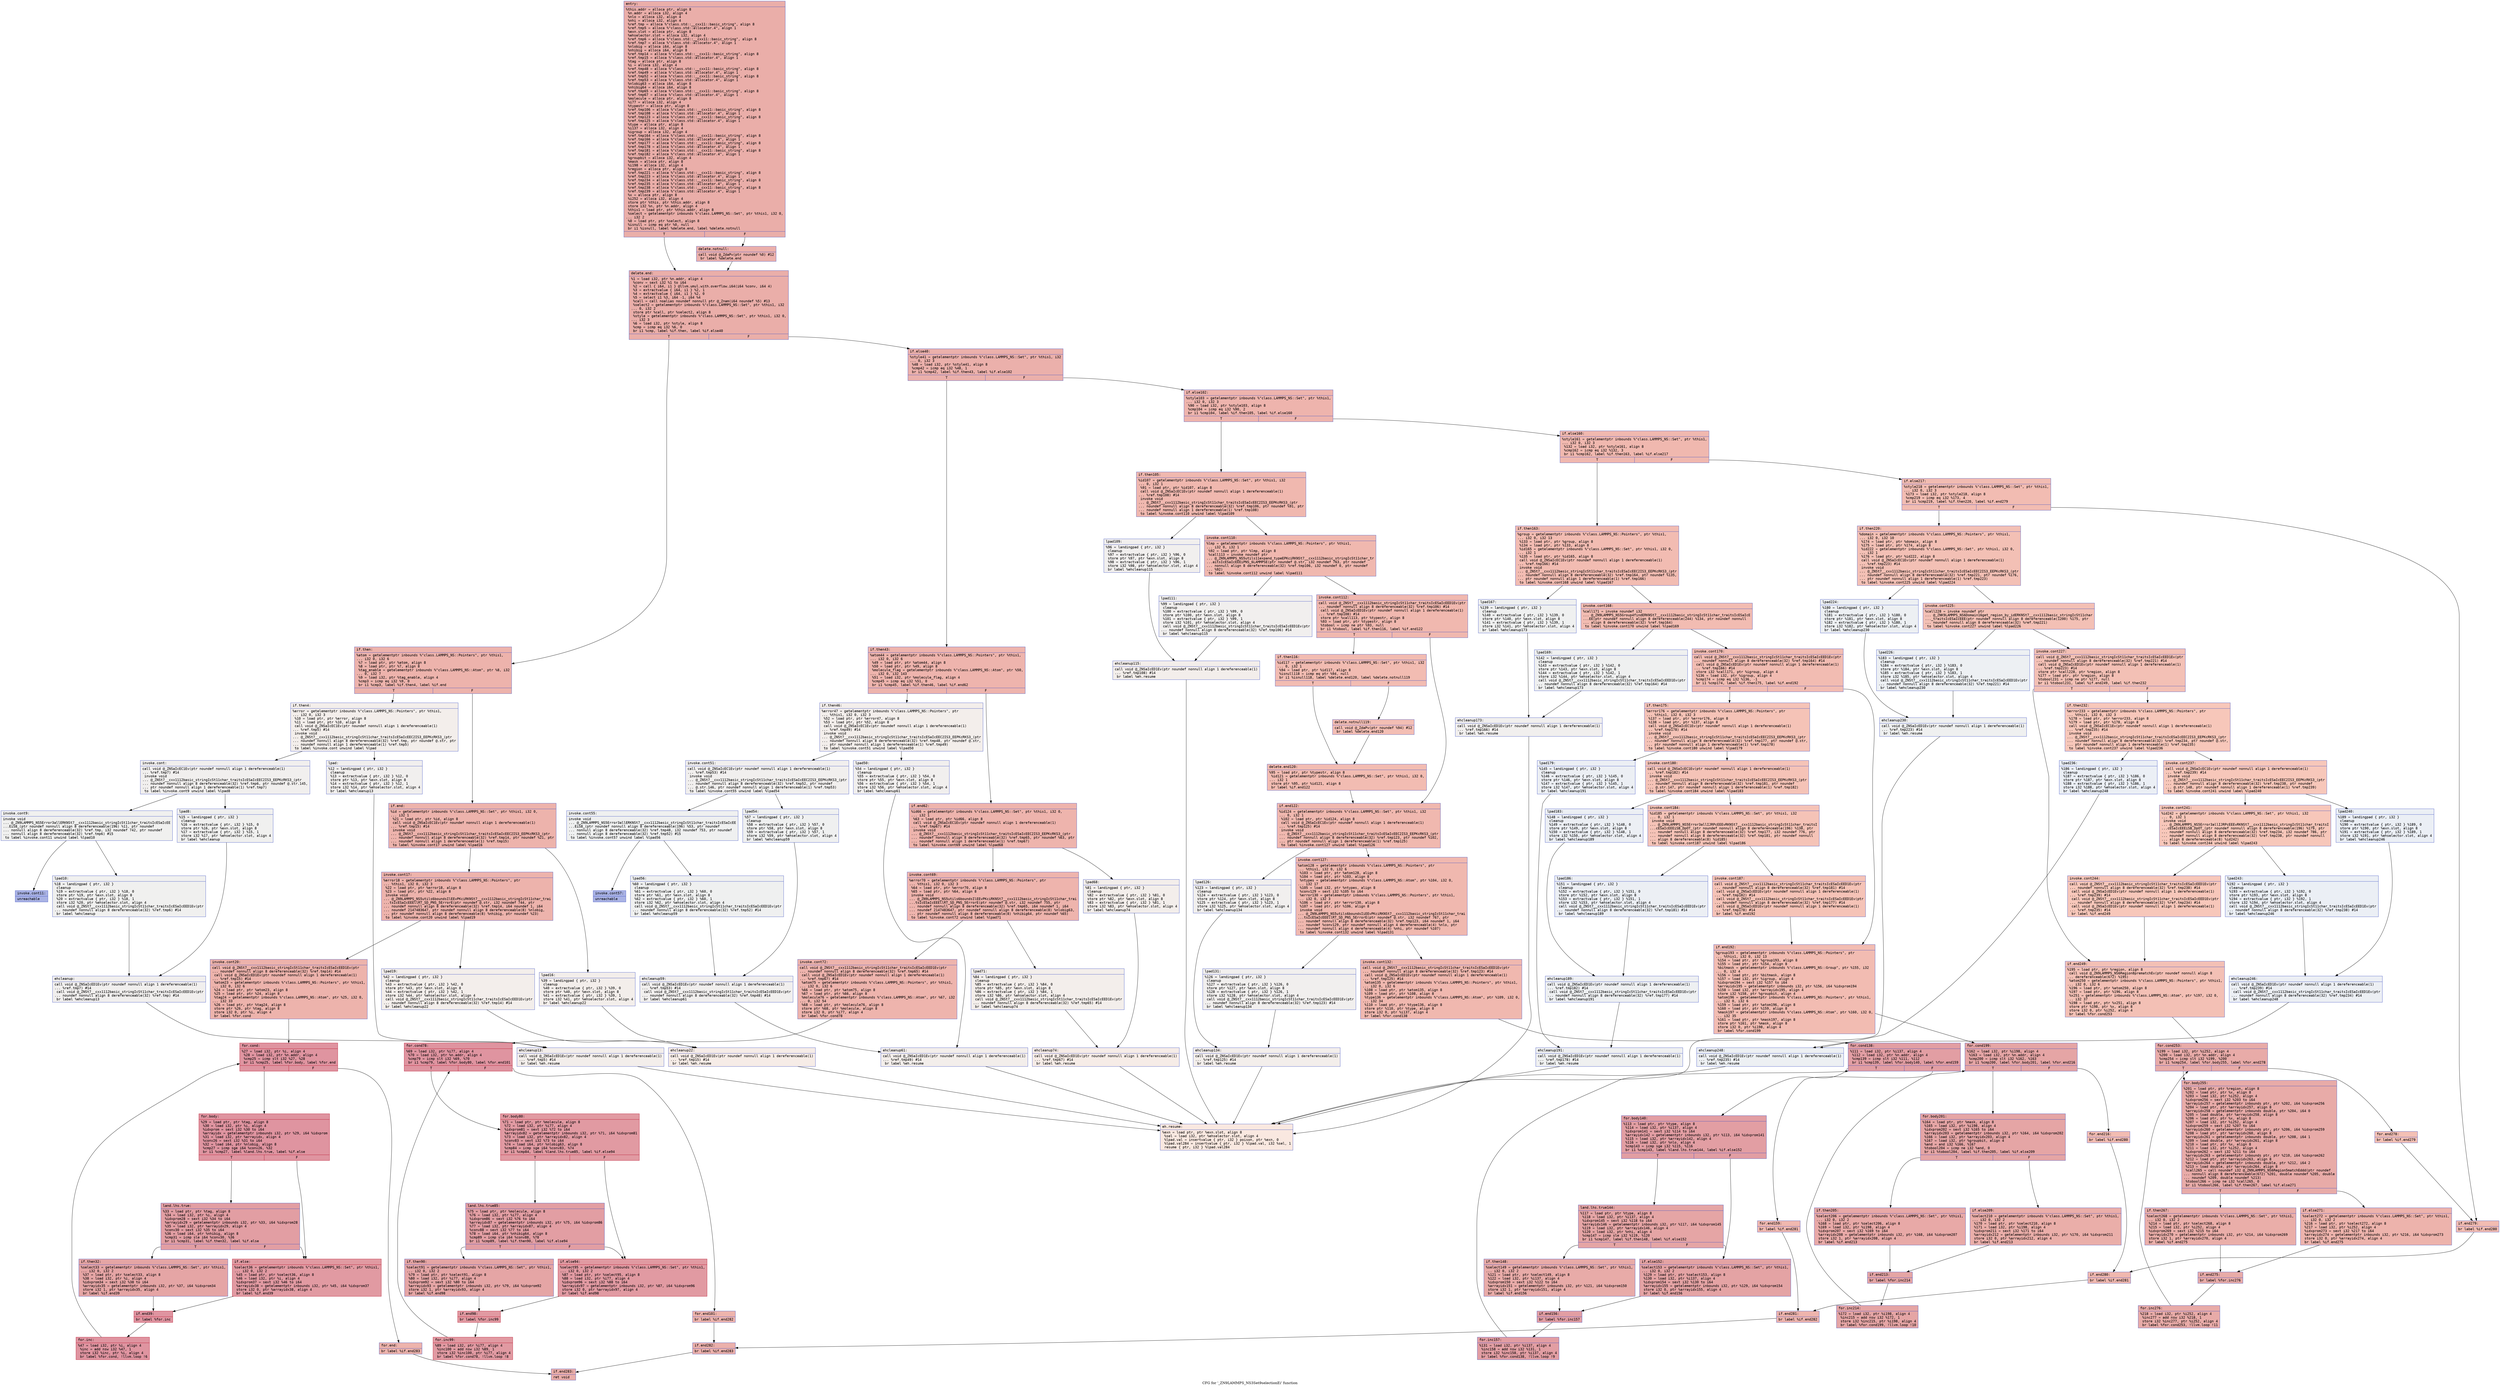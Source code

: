 digraph "CFG for '_ZN9LAMMPS_NS3Set9selectionEi' function" {
	label="CFG for '_ZN9LAMMPS_NS3Set9selectionEi' function";

	Node0x55eeb4a06ae0 [shape=record,color="#3d50c3ff", style=filled, fillcolor="#d0473d70" fontname="Courier",label="{entry:\l|  %this.addr = alloca ptr, align 8\l  %n.addr = alloca i32, align 4\l  %nlo = alloca i32, align 4\l  %nhi = alloca i32, align 4\l  %ref.tmp = alloca %\"class.std::__cxx11::basic_string\", align 8\l  %ref.tmp5 = alloca %\"class.std::allocator.4\", align 1\l  %exn.slot = alloca ptr, align 8\l  %ehselector.slot = alloca i32, align 4\l  %ref.tmp6 = alloca %\"class.std::__cxx11::basic_string\", align 8\l  %ref.tmp7 = alloca %\"class.std::allocator.4\", align 1\l  %nlobig = alloca i64, align 8\l  %nhibig = alloca i64, align 8\l  %ref.tmp14 = alloca %\"class.std::__cxx11::basic_string\", align 8\l  %ref.tmp15 = alloca %\"class.std::allocator.4\", align 1\l  %tag = alloca ptr, align 8\l  %i = alloca i32, align 4\l  %ref.tmp48 = alloca %\"class.std::__cxx11::basic_string\", align 8\l  %ref.tmp49 = alloca %\"class.std::allocator.4\", align 1\l  %ref.tmp52 = alloca %\"class.std::__cxx11::basic_string\", align 8\l  %ref.tmp53 = alloca %\"class.std::allocator.4\", align 1\l  %nlobig63 = alloca i64, align 8\l  %nhibig64 = alloca i64, align 8\l  %ref.tmp65 = alloca %\"class.std::__cxx11::basic_string\", align 8\l  %ref.tmp67 = alloca %\"class.std::allocator.4\", align 1\l  %molecule = alloca ptr, align 8\l  %i77 = alloca i32, align 4\l  %typestr = alloca ptr, align 8\l  %ref.tmp106 = alloca %\"class.std::__cxx11::basic_string\", align 8\l  %ref.tmp108 = alloca %\"class.std::allocator.4\", align 1\l  %ref.tmp123 = alloca %\"class.std::__cxx11::basic_string\", align 8\l  %ref.tmp125 = alloca %\"class.std::allocator.4\", align 1\l  %type = alloca ptr, align 8\l  %i137 = alloca i32, align 4\l  %igroup = alloca i32, align 4\l  %ref.tmp164 = alloca %\"class.std::__cxx11::basic_string\", align 8\l  %ref.tmp166 = alloca %\"class.std::allocator.4\", align 1\l  %ref.tmp177 = alloca %\"class.std::__cxx11::basic_string\", align 8\l  %ref.tmp178 = alloca %\"class.std::allocator.4\", align 1\l  %ref.tmp181 = alloca %\"class.std::__cxx11::basic_string\", align 8\l  %ref.tmp182 = alloca %\"class.std::allocator.4\", align 1\l  %groupbit = alloca i32, align 4\l  %mask = alloca ptr, align 8\l  %i198 = alloca i32, align 4\l  %region = alloca ptr, align 8\l  %ref.tmp221 = alloca %\"class.std::__cxx11::basic_string\", align 8\l  %ref.tmp223 = alloca %\"class.std::allocator.4\", align 1\l  %ref.tmp234 = alloca %\"class.std::__cxx11::basic_string\", align 8\l  %ref.tmp235 = alloca %\"class.std::allocator.4\", align 1\l  %ref.tmp238 = alloca %\"class.std::__cxx11::basic_string\", align 8\l  %ref.tmp239 = alloca %\"class.std::allocator.4\", align 1\l  %x = alloca ptr, align 8\l  %i252 = alloca i32, align 4\l  store ptr %this, ptr %this.addr, align 8\l  store i32 %n, ptr %n.addr, align 4\l  %this1 = load ptr, ptr %this.addr, align 8\l  %select = getelementptr inbounds %\"class.LAMMPS_NS::Set\", ptr %this1, i32 0,\l... i32 2\l  %0 = load ptr, ptr %select, align 8\l  %isnull = icmp eq ptr %0, null\l  br i1 %isnull, label %delete.end, label %delete.notnull\l|{<s0>T|<s1>F}}"];
	Node0x55eeb4a06ae0:s0 -> Node0x55eeb4a07c80[tooltip="entry -> delete.end\nProbability 37.50%" ];
	Node0x55eeb4a06ae0:s1 -> Node0x55eeb4a09630[tooltip="entry -> delete.notnull\nProbability 62.50%" ];
	Node0x55eeb4a09630 [shape=record,color="#3d50c3ff", style=filled, fillcolor="#d24b4070" fontname="Courier",label="{delete.notnull:\l|  call void @_ZdaPv(ptr noundef %0) #12\l  br label %delete.end\l}"];
	Node0x55eeb4a09630 -> Node0x55eeb4a07c80[tooltip="delete.notnull -> delete.end\nProbability 100.00%" ];
	Node0x55eeb4a07c80 [shape=record,color="#3d50c3ff", style=filled, fillcolor="#d0473d70" fontname="Courier",label="{delete.end:\l|  %1 = load i32, ptr %n.addr, align 4\l  %conv = sext i32 %1 to i64\l  %2 = call \{ i64, i1 \} @llvm.umul.with.overflow.i64(i64 %conv, i64 4)\l  %3 = extractvalue \{ i64, i1 \} %2, 1\l  %4 = extractvalue \{ i64, i1 \} %2, 0\l  %5 = select i1 %3, i64 -1, i64 %4\l  %call = call noalias noundef nonnull ptr @_Znam(i64 noundef %5) #13\l  %select2 = getelementptr inbounds %\"class.LAMMPS_NS::Set\", ptr %this1, i32\l... 0, i32 2\l  store ptr %call, ptr %select2, align 8\l  %style = getelementptr inbounds %\"class.LAMMPS_NS::Set\", ptr %this1, i32 0,\l... i32 3\l  %6 = load i32, ptr %style, align 8\l  %cmp = icmp eq i32 %6, 0\l  br i1 %cmp, label %if.then, label %if.else40\l|{<s0>T|<s1>F}}"];
	Node0x55eeb4a07c80:s0 -> Node0x55eeb4a0a300[tooltip="delete.end -> if.then\nProbability 37.50%" ];
	Node0x55eeb4a07c80:s1 -> Node0x55eeb4a0a370[tooltip="delete.end -> if.else40\nProbability 62.50%" ];
	Node0x55eeb4a0a300 [shape=record,color="#3d50c3ff", style=filled, fillcolor="#d6524470" fontname="Courier",label="{if.then:\l|  %atom = getelementptr inbounds %\"class.LAMMPS_NS::Pointers\", ptr %this1,\l... i32 0, i32 6\l  %7 = load ptr, ptr %atom, align 8\l  %8 = load ptr, ptr %7, align 8\l  %tag_enable = getelementptr inbounds %\"class.LAMMPS_NS::Atom\", ptr %8, i32\l... 0, i32 7\l  %9 = load i32, ptr %tag_enable, align 4\l  %cmp3 = icmp eq i32 %9, 0\l  br i1 %cmp3, label %if.then4, label %if.end\l|{<s0>T|<s1>F}}"];
	Node0x55eeb4a0a300:s0 -> Node0x55eeb4a0a8d0[tooltip="if.then -> if.then4\nProbability 0.00%" ];
	Node0x55eeb4a0a300:s1 -> Node0x55eeb4a0a950[tooltip="if.then -> if.end\nProbability 100.00%" ];
	Node0x55eeb4a0a8d0 [shape=record,color="#3d50c3ff", style=filled, fillcolor="#e5d8d170" fontname="Courier",label="{if.then4:\l|  %error = getelementptr inbounds %\"class.LAMMPS_NS::Pointers\", ptr %this1,\l... i32 0, i32 3\l  %10 = load ptr, ptr %error, align 8\l  %11 = load ptr, ptr %10, align 8\l  call void @_ZNSaIcEC1Ev(ptr noundef nonnull align 1 dereferenceable(1)\l... %ref.tmp5) #14\l  invoke void\l... @_ZNSt7__cxx1112basic_stringIcSt11char_traitsIcESaIcEEC2IS3_EEPKcRKS3_(ptr\l... noundef nonnull align 8 dereferenceable(32) %ref.tmp, ptr noundef @.str, ptr\l... noundef nonnull align 1 dereferenceable(1) %ref.tmp5)\l          to label %invoke.cont unwind label %lpad\l}"];
	Node0x55eeb4a0a8d0 -> Node0x55eeb4a0ae30[tooltip="if.then4 -> invoke.cont\nProbability 50.00%" ];
	Node0x55eeb4a0a8d0 -> Node0x55eeb4a0aeb0[tooltip="if.then4 -> lpad\nProbability 50.00%" ];
	Node0x55eeb4a0ae30 [shape=record,color="#3d50c3ff", style=filled, fillcolor="#e0dbd870" fontname="Courier",label="{invoke.cont:\l|  call void @_ZNSaIcEC1Ev(ptr noundef nonnull align 1 dereferenceable(1)\l... %ref.tmp7) #14\l  invoke void\l... @_ZNSt7__cxx1112basic_stringIcSt11char_traitsIcESaIcEEC2IS3_EEPKcRKS3_(ptr\l... noundef nonnull align 8 dereferenceable(32) %ref.tmp6, ptr noundef @.str.145,\l... ptr noundef nonnull align 1 dereferenceable(1) %ref.tmp7)\l          to label %invoke.cont9 unwind label %lpad8\l}"];
	Node0x55eeb4a0ae30 -> Node0x55eeb4a0b230[tooltip="invoke.cont -> invoke.cont9\nProbability 50.00%" ];
	Node0x55eeb4a0ae30 -> Node0x55eeb4a0b280[tooltip="invoke.cont -> lpad8\nProbability 50.00%" ];
	Node0x55eeb4a0b230 [shape=record,color="#3d50c3ff", style=filled, fillcolor="#dedcdb70" fontname="Courier",label="{invoke.cont9:\l|  invoke void\l... @_ZN9LAMMPS_NS5Error3allERKNSt7__cxx1112basic_stringIcSt11char_traitsIcESaIcEE\l...EiS8_(ptr noundef nonnull align 8 dereferenceable(196) %11, ptr noundef\l... nonnull align 8 dereferenceable(32) %ref.tmp, i32 noundef 742, ptr noundef\l... nonnull align 8 dereferenceable(32) %ref.tmp6) #15\l          to label %invoke.cont11 unwind label %lpad10\l}"];
	Node0x55eeb4a0b230 -> Node0x55eeb4a0b1e0[tooltip="invoke.cont9 -> invoke.cont11\nProbability 0.00%" ];
	Node0x55eeb4a0b230 -> Node0x55eeb4a0b5a0[tooltip="invoke.cont9 -> lpad10\nProbability 100.00%" ];
	Node0x55eeb4a0b1e0 [shape=record,color="#3d50c3ff", style=filled, fillcolor="#3d50c370" fontname="Courier",label="{invoke.cont11:\l|  unreachable\l}"];
	Node0x55eeb4a0aeb0 [shape=record,color="#3d50c3ff", style=filled, fillcolor="#e0dbd870" fontname="Courier",label="{lpad:\l|  %12 = landingpad \{ ptr, i32 \}\l          cleanup\l  %13 = extractvalue \{ ptr, i32 \} %12, 0\l  store ptr %13, ptr %exn.slot, align 8\l  %14 = extractvalue \{ ptr, i32 \} %12, 1\l  store i32 %14, ptr %ehselector.slot, align 4\l  br label %ehcleanup13\l}"];
	Node0x55eeb4a0aeb0 -> Node0x55eeb4a0bb60[tooltip="lpad -> ehcleanup13\nProbability 100.00%" ];
	Node0x55eeb4a0b280 [shape=record,color="#3d50c3ff", style=filled, fillcolor="#dedcdb70" fontname="Courier",label="{lpad8:\l|  %15 = landingpad \{ ptr, i32 \}\l          cleanup\l  %16 = extractvalue \{ ptr, i32 \} %15, 0\l  store ptr %16, ptr %exn.slot, align 8\l  %17 = extractvalue \{ ptr, i32 \} %15, 1\l  store i32 %17, ptr %ehselector.slot, align 4\l  br label %ehcleanup\l}"];
	Node0x55eeb4a0b280 -> Node0x55eeb4a0beb0[tooltip="lpad8 -> ehcleanup\nProbability 100.00%" ];
	Node0x55eeb4a0b5a0 [shape=record,color="#3d50c3ff", style=filled, fillcolor="#dedcdb70" fontname="Courier",label="{lpad10:\l|  %18 = landingpad \{ ptr, i32 \}\l          cleanup\l  %19 = extractvalue \{ ptr, i32 \} %18, 0\l  store ptr %19, ptr %exn.slot, align 8\l  %20 = extractvalue \{ ptr, i32 \} %18, 1\l  store i32 %20, ptr %ehselector.slot, align 4\l  call void @_ZNSt7__cxx1112basic_stringIcSt11char_traitsIcESaIcEED1Ev(ptr\l... noundef nonnull align 8 dereferenceable(32) %ref.tmp6) #14\l  br label %ehcleanup\l}"];
	Node0x55eeb4a0b5a0 -> Node0x55eeb4a0beb0[tooltip="lpad10 -> ehcleanup\nProbability 100.00%" ];
	Node0x55eeb4a0beb0 [shape=record,color="#3d50c3ff", style=filled, fillcolor="#e0dbd870" fontname="Courier",label="{ehcleanup:\l|  call void @_ZNSaIcED1Ev(ptr noundef nonnull align 1 dereferenceable(1)\l... %ref.tmp7) #14\l  call void @_ZNSt7__cxx1112basic_stringIcSt11char_traitsIcESaIcEED1Ev(ptr\l... noundef nonnull align 8 dereferenceable(32) %ref.tmp) #14\l  br label %ehcleanup13\l}"];
	Node0x55eeb4a0beb0 -> Node0x55eeb4a0bb60[tooltip="ehcleanup -> ehcleanup13\nProbability 100.00%" ];
	Node0x55eeb4a0bb60 [shape=record,color="#3d50c3ff", style=filled, fillcolor="#e5d8d170" fontname="Courier",label="{ehcleanup13:\l|  call void @_ZNSaIcED1Ev(ptr noundef nonnull align 1 dereferenceable(1)\l... %ref.tmp5) #14\l  br label %eh.resume\l}"];
	Node0x55eeb4a0bb60 -> Node0x55eeb4a0c760[tooltip="ehcleanup13 -> eh.resume\nProbability 100.00%" ];
	Node0x55eeb4a0a950 [shape=record,color="#3d50c3ff", style=filled, fillcolor="#d6524470" fontname="Courier",label="{if.end:\l|  %id = getelementptr inbounds %\"class.LAMMPS_NS::Set\", ptr %this1, i32 0,\l... i32 1\l  %21 = load ptr, ptr %id, align 8\l  call void @_ZNSaIcEC1Ev(ptr noundef nonnull align 1 dereferenceable(1)\l... %ref.tmp15) #14\l  invoke void\l... @_ZNSt7__cxx1112basic_stringIcSt11char_traitsIcESaIcEEC2IS3_EEPKcRKS3_(ptr\l... noundef nonnull align 8 dereferenceable(32) %ref.tmp14, ptr noundef %21, ptr\l... noundef nonnull align 1 dereferenceable(1) %ref.tmp15)\l          to label %invoke.cont17 unwind label %lpad16\l}"];
	Node0x55eeb4a0a950 -> Node0x55eeb4a0cae0[tooltip="if.end -> invoke.cont17\nProbability 100.00%" ];
	Node0x55eeb4a0a950 -> Node0x55eeb4a0cb60[tooltip="if.end -> lpad16\nProbability 0.00%" ];
	Node0x55eeb4a0cae0 [shape=record,color="#3d50c3ff", style=filled, fillcolor="#d6524470" fontname="Courier",label="{invoke.cont17:\l|  %error18 = getelementptr inbounds %\"class.LAMMPS_NS::Pointers\", ptr\l... %this1, i32 0, i32 3\l  %22 = load ptr, ptr %error18, align 8\l  %23 = load ptr, ptr %22, align 8\l  invoke void\l... @_ZN9LAMMPS_NS5utils6boundsIlEEvPKciRKNSt7__cxx1112basic_stringIcSt11char_trai\l...tsIcESaIcEEEllRT_SD_PNS_5ErrorE(ptr noundef @.str, i32 noundef 744, ptr\l... noundef nonnull align 8 dereferenceable(32) %ref.tmp14, i64 noundef 1, i64\l... noundef 2147483647, ptr noundef nonnull align 8 dereferenceable(8) %nlobig,\l... ptr noundef nonnull align 8 dereferenceable(8) %nhibig, ptr noundef %23)\l          to label %invoke.cont20 unwind label %lpad19\l}"];
	Node0x55eeb4a0cae0 -> Node0x55eeb4a0ca90[tooltip="invoke.cont17 -> invoke.cont20\nProbability 100.00%" ];
	Node0x55eeb4a0cae0 -> Node0x55eeb4a0d030[tooltip="invoke.cont17 -> lpad19\nProbability 0.00%" ];
	Node0x55eeb4a0ca90 [shape=record,color="#3d50c3ff", style=filled, fillcolor="#d6524470" fontname="Courier",label="{invoke.cont20:\l|  call void @_ZNSt7__cxx1112basic_stringIcSt11char_traitsIcESaIcEED1Ev(ptr\l... noundef nonnull align 8 dereferenceable(32) %ref.tmp14) #14\l  call void @_ZNSaIcED1Ev(ptr noundef nonnull align 1 dereferenceable(1)\l... %ref.tmp15) #14\l  %atom23 = getelementptr inbounds %\"class.LAMMPS_NS::Pointers\", ptr %this1,\l... i32 0, i32 6\l  %24 = load ptr, ptr %atom23, align 8\l  %25 = load ptr, ptr %24, align 8\l  %tag24 = getelementptr inbounds %\"class.LAMMPS_NS::Atom\", ptr %25, i32 0,\l... i32 33\l  %26 = load ptr, ptr %tag24, align 8\l  store ptr %26, ptr %tag, align 8\l  store i32 0, ptr %i, align 4\l  br label %for.cond\l}"];
	Node0x55eeb4a0ca90 -> Node0x55eeb4a0dad0[tooltip="invoke.cont20 -> for.cond\nProbability 100.00%" ];
	Node0x55eeb4a0dad0 [shape=record,color="#b70d28ff", style=filled, fillcolor="#b70d2870" fontname="Courier",label="{for.cond:\l|  %27 = load i32, ptr %i, align 4\l  %28 = load i32, ptr %n.addr, align 4\l  %cmp25 = icmp slt i32 %27, %28\l  br i1 %cmp25, label %for.body, label %for.end\l|{<s0>T|<s1>F}}"];
	Node0x55eeb4a0dad0:s0 -> Node0x55eeb4a0dcb0[tooltip="for.cond -> for.body\nProbability 96.88%" ];
	Node0x55eeb4a0dad0:s1 -> Node0x55eeb4a0dd30[tooltip="for.cond -> for.end\nProbability 3.12%" ];
	Node0x55eeb4a0dcb0 [shape=record,color="#b70d28ff", style=filled, fillcolor="#b70d2870" fontname="Courier",label="{for.body:\l|  %29 = load ptr, ptr %tag, align 8\l  %30 = load i32, ptr %i, align 4\l  %idxprom = sext i32 %30 to i64\l  %arrayidx = getelementptr inbounds i32, ptr %29, i64 %idxprom\l  %31 = load i32, ptr %arrayidx, align 4\l  %conv26 = sext i32 %31 to i64\l  %32 = load i64, ptr %nlobig, align 8\l  %cmp27 = icmp sge i64 %conv26, %32\l  br i1 %cmp27, label %land.lhs.true, label %if.else\l|{<s0>T|<s1>F}}"];
	Node0x55eeb4a0dcb0:s0 -> Node0x55eeb4a08c80[tooltip="for.body -> land.lhs.true\nProbability 50.00%" ];
	Node0x55eeb4a0dcb0:s1 -> Node0x55eeb4a08d00[tooltip="for.body -> if.else\nProbability 50.00%" ];
	Node0x55eeb4a08c80 [shape=record,color="#3d50c3ff", style=filled, fillcolor="#be242e70" fontname="Courier",label="{land.lhs.true:\l|  %33 = load ptr, ptr %tag, align 8\l  %34 = load i32, ptr %i, align 4\l  %idxprom28 = sext i32 %34 to i64\l  %arrayidx29 = getelementptr inbounds i32, ptr %33, i64 %idxprom28\l  %35 = load i32, ptr %arrayidx29, align 4\l  %conv30 = sext i32 %35 to i64\l  %36 = load i64, ptr %nhibig, align 8\l  %cmp31 = icmp sle i64 %conv30, %36\l  br i1 %cmp31, label %if.then32, label %if.else\l|{<s0>T|<s1>F}}"];
	Node0x55eeb4a08c80:s0 -> Node0x55eeb4a0f000[tooltip="land.lhs.true -> if.then32\nProbability 50.00%" ];
	Node0x55eeb4a08c80:s1 -> Node0x55eeb4a08d00[tooltip="land.lhs.true -> if.else\nProbability 50.00%" ];
	Node0x55eeb4a0f000 [shape=record,color="#3d50c3ff", style=filled, fillcolor="#c5333470" fontname="Courier",label="{if.then32:\l|  %select33 = getelementptr inbounds %\"class.LAMMPS_NS::Set\", ptr %this1,\l... i32 0, i32 2\l  %37 = load ptr, ptr %select33, align 8\l  %38 = load i32, ptr %i, align 4\l  %idxprom34 = sext i32 %38 to i64\l  %arrayidx35 = getelementptr inbounds i32, ptr %37, i64 %idxprom34\l  store i32 1, ptr %arrayidx35, align 4\l  br label %if.end39\l}"];
	Node0x55eeb4a0f000 -> Node0x55eeb4a0f530[tooltip="if.then32 -> if.end39\nProbability 100.00%" ];
	Node0x55eeb4a0cb60 [shape=record,color="#3d50c3ff", style=filled, fillcolor="#e5d8d170" fontname="Courier",label="{lpad16:\l|  %39 = landingpad \{ ptr, i32 \}\l          cleanup\l  %40 = extractvalue \{ ptr, i32 \} %39, 0\l  store ptr %40, ptr %exn.slot, align 8\l  %41 = extractvalue \{ ptr, i32 \} %39, 1\l  store i32 %41, ptr %ehselector.slot, align 4\l  br label %ehcleanup22\l}"];
	Node0x55eeb4a0cb60 -> Node0x55eeb4a0f8d0[tooltip="lpad16 -> ehcleanup22\nProbability 100.00%" ];
	Node0x55eeb4a0d030 [shape=record,color="#3d50c3ff", style=filled, fillcolor="#e5d8d170" fontname="Courier",label="{lpad19:\l|  %42 = landingpad \{ ptr, i32 \}\l          cleanup\l  %43 = extractvalue \{ ptr, i32 \} %42, 0\l  store ptr %43, ptr %exn.slot, align 8\l  %44 = extractvalue \{ ptr, i32 \} %42, 1\l  store i32 %44, ptr %ehselector.slot, align 4\l  call void @_ZNSt7__cxx1112basic_stringIcSt11char_traitsIcESaIcEED1Ev(ptr\l... noundef nonnull align 8 dereferenceable(32) %ref.tmp14) #14\l  br label %ehcleanup22\l}"];
	Node0x55eeb4a0d030 -> Node0x55eeb4a0f8d0[tooltip="lpad19 -> ehcleanup22\nProbability 100.00%" ];
	Node0x55eeb4a0f8d0 [shape=record,color="#3d50c3ff", style=filled, fillcolor="#ead5c970" fontname="Courier",label="{ehcleanup22:\l|  call void @_ZNSaIcED1Ev(ptr noundef nonnull align 1 dereferenceable(1)\l... %ref.tmp15) #14\l  br label %eh.resume\l}"];
	Node0x55eeb4a0f8d0 -> Node0x55eeb4a0c760[tooltip="ehcleanup22 -> eh.resume\nProbability 100.00%" ];
	Node0x55eeb4a08d00 [shape=record,color="#b70d28ff", style=filled, fillcolor="#bb1b2c70" fontname="Courier",label="{if.else:\l|  %select36 = getelementptr inbounds %\"class.LAMMPS_NS::Set\", ptr %this1,\l... i32 0, i32 2\l  %45 = load ptr, ptr %select36, align 8\l  %46 = load i32, ptr %i, align 4\l  %idxprom37 = sext i32 %46 to i64\l  %arrayidx38 = getelementptr inbounds i32, ptr %45, i64 %idxprom37\l  store i32 0, ptr %arrayidx38, align 4\l  br label %if.end39\l}"];
	Node0x55eeb4a08d00 -> Node0x55eeb4a0f530[tooltip="if.else -> if.end39\nProbability 100.00%" ];
	Node0x55eeb4a0f530 [shape=record,color="#b70d28ff", style=filled, fillcolor="#b70d2870" fontname="Courier",label="{if.end39:\l|  br label %for.inc\l}"];
	Node0x55eeb4a0f530 -> Node0x55eeb4a10400[tooltip="if.end39 -> for.inc\nProbability 100.00%" ];
	Node0x55eeb4a10400 [shape=record,color="#b70d28ff", style=filled, fillcolor="#b70d2870" fontname="Courier",label="{for.inc:\l|  %47 = load i32, ptr %i, align 4\l  %inc = add nsw i32 %47, 1\l  store i32 %inc, ptr %i, align 4\l  br label %for.cond, !llvm.loop !6\l}"];
	Node0x55eeb4a10400 -> Node0x55eeb4a0dad0[tooltip="for.inc -> for.cond\nProbability 100.00%" ];
	Node0x55eeb4a0dd30 [shape=record,color="#3d50c3ff", style=filled, fillcolor="#d6524470" fontname="Courier",label="{for.end:\l|  br label %if.end283\l}"];
	Node0x55eeb4a0dd30 -> Node0x55eeb4a11060[tooltip="for.end -> if.end283\nProbability 100.00%" ];
	Node0x55eeb4a0a370 [shape=record,color="#3d50c3ff", style=filled, fillcolor="#d24b4070" fontname="Courier",label="{if.else40:\l|  %style41 = getelementptr inbounds %\"class.LAMMPS_NS::Set\", ptr %this1, i32\l... 0, i32 3\l  %48 = load i32, ptr %style41, align 8\l  %cmp42 = icmp eq i32 %48, 1\l  br i1 %cmp42, label %if.then43, label %if.else102\l|{<s0>T|<s1>F}}"];
	Node0x55eeb4a0a370:s0 -> Node0x55eeb4a11360[tooltip="if.else40 -> if.then43\nProbability 50.00%" ];
	Node0x55eeb4a0a370:s1 -> Node0x55eeb4a113e0[tooltip="if.else40 -> if.else102\nProbability 50.00%" ];
	Node0x55eeb4a11360 [shape=record,color="#3d50c3ff", style=filled, fillcolor="#d8564670" fontname="Courier",label="{if.then43:\l|  %atom44 = getelementptr inbounds %\"class.LAMMPS_NS::Pointers\", ptr %this1,\l... i32 0, i32 6\l  %49 = load ptr, ptr %atom44, align 8\l  %50 = load ptr, ptr %49, align 8\l  %molecule_flag = getelementptr inbounds %\"class.LAMMPS_NS::Atom\", ptr %50,\l... i32 0, i32 143\l  %51 = load i32, ptr %molecule_flag, align 4\l  %cmp45 = icmp eq i32 %51, 0\l  br i1 %cmp45, label %if.then46, label %if.end62\l|{<s0>T|<s1>F}}"];
	Node0x55eeb4a11360:s0 -> Node0x55eeb4a11910[tooltip="if.then43 -> if.then46\nProbability 0.00%" ];
	Node0x55eeb4a11360:s1 -> Node0x55eeb4a11990[tooltip="if.then43 -> if.end62\nProbability 100.00%" ];
	Node0x55eeb4a11910 [shape=record,color="#3d50c3ff", style=filled, fillcolor="#e5d8d170" fontname="Courier",label="{if.then46:\l|  %error47 = getelementptr inbounds %\"class.LAMMPS_NS::Pointers\", ptr\l... %this1, i32 0, i32 3\l  %52 = load ptr, ptr %error47, align 8\l  %53 = load ptr, ptr %52, align 8\l  call void @_ZNSaIcEC1Ev(ptr noundef nonnull align 1 dereferenceable(1)\l... %ref.tmp49) #14\l  invoke void\l... @_ZNSt7__cxx1112basic_stringIcSt11char_traitsIcESaIcEEC2IS3_EEPKcRKS3_(ptr\l... noundef nonnull align 8 dereferenceable(32) %ref.tmp48, ptr noundef @.str,\l... ptr noundef nonnull align 1 dereferenceable(1) %ref.tmp49)\l          to label %invoke.cont51 unwind label %lpad50\l}"];
	Node0x55eeb4a11910 -> Node0x55eeb4a11e20[tooltip="if.then46 -> invoke.cont51\nProbability 50.00%" ];
	Node0x55eeb4a11910 -> Node0x55eeb4a11ea0[tooltip="if.then46 -> lpad50\nProbability 50.00%" ];
	Node0x55eeb4a11e20 [shape=record,color="#3d50c3ff", style=filled, fillcolor="#e0dbd870" fontname="Courier",label="{invoke.cont51:\l|  call void @_ZNSaIcEC1Ev(ptr noundef nonnull align 1 dereferenceable(1)\l... %ref.tmp53) #14\l  invoke void\l... @_ZNSt7__cxx1112basic_stringIcSt11char_traitsIcESaIcEEC2IS3_EEPKcRKS3_(ptr\l... noundef nonnull align 8 dereferenceable(32) %ref.tmp52, ptr noundef\l... @.str.146, ptr noundef nonnull align 1 dereferenceable(1) %ref.tmp53)\l          to label %invoke.cont55 unwind label %lpad54\l}"];
	Node0x55eeb4a11e20 -> Node0x55eeb4a121c0[tooltip="invoke.cont51 -> invoke.cont55\nProbability 50.00%" ];
	Node0x55eeb4a11e20 -> Node0x55eeb4a12210[tooltip="invoke.cont51 -> lpad54\nProbability 50.00%" ];
	Node0x55eeb4a121c0 [shape=record,color="#3d50c3ff", style=filled, fillcolor="#dbdcde70" fontname="Courier",label="{invoke.cont55:\l|  invoke void\l... @_ZN9LAMMPS_NS5Error3allERKNSt7__cxx1112basic_stringIcSt11char_traitsIcESaIcEE\l...EiS8_(ptr noundef nonnull align 8 dereferenceable(196) %53, ptr noundef\l... nonnull align 8 dereferenceable(32) %ref.tmp48, i32 noundef 753, ptr noundef\l... nonnull align 8 dereferenceable(32) %ref.tmp52) #15\l          to label %invoke.cont57 unwind label %lpad56\l}"];
	Node0x55eeb4a121c0 -> Node0x55eeb4a12170[tooltip="invoke.cont55 -> invoke.cont57\nProbability 0.00%" ];
	Node0x55eeb4a121c0 -> Node0x55eeb4a12530[tooltip="invoke.cont55 -> lpad56\nProbability 100.00%" ];
	Node0x55eeb4a12170 [shape=record,color="#3d50c3ff", style=filled, fillcolor="#3d50c370" fontname="Courier",label="{invoke.cont57:\l|  unreachable\l}"];
	Node0x55eeb4a11ea0 [shape=record,color="#3d50c3ff", style=filled, fillcolor="#e0dbd870" fontname="Courier",label="{lpad50:\l|  %54 = landingpad \{ ptr, i32 \}\l          cleanup\l  %55 = extractvalue \{ ptr, i32 \} %54, 0\l  store ptr %55, ptr %exn.slot, align 8\l  %56 = extractvalue \{ ptr, i32 \} %54, 1\l  store i32 %56, ptr %ehselector.slot, align 4\l  br label %ehcleanup61\l}"];
	Node0x55eeb4a11ea0 -> Node0x55eeb4a12af0[tooltip="lpad50 -> ehcleanup61\nProbability 100.00%" ];
	Node0x55eeb4a12210 [shape=record,color="#3d50c3ff", style=filled, fillcolor="#dbdcde70" fontname="Courier",label="{lpad54:\l|  %57 = landingpad \{ ptr, i32 \}\l          cleanup\l  %58 = extractvalue \{ ptr, i32 \} %57, 0\l  store ptr %58, ptr %exn.slot, align 8\l  %59 = extractvalue \{ ptr, i32 \} %57, 1\l  store i32 %59, ptr %ehselector.slot, align 4\l  br label %ehcleanup59\l}"];
	Node0x55eeb4a12210 -> Node0x55eeb4a12e40[tooltip="lpad54 -> ehcleanup59\nProbability 100.00%" ];
	Node0x55eeb4a12530 [shape=record,color="#3d50c3ff", style=filled, fillcolor="#dbdcde70" fontname="Courier",label="{lpad56:\l|  %60 = landingpad \{ ptr, i32 \}\l          cleanup\l  %61 = extractvalue \{ ptr, i32 \} %60, 0\l  store ptr %61, ptr %exn.slot, align 8\l  %62 = extractvalue \{ ptr, i32 \} %60, 1\l  store i32 %62, ptr %ehselector.slot, align 4\l  call void @_ZNSt7__cxx1112basic_stringIcSt11char_traitsIcESaIcEED1Ev(ptr\l... noundef nonnull align 8 dereferenceable(32) %ref.tmp52) #14\l  br label %ehcleanup59\l}"];
	Node0x55eeb4a12530 -> Node0x55eeb4a12e40[tooltip="lpad56 -> ehcleanup59\nProbability 100.00%" ];
	Node0x55eeb4a12e40 [shape=record,color="#3d50c3ff", style=filled, fillcolor="#e0dbd870" fontname="Courier",label="{ehcleanup59:\l|  call void @_ZNSaIcED1Ev(ptr noundef nonnull align 1 dereferenceable(1)\l... %ref.tmp53) #14\l  call void @_ZNSt7__cxx1112basic_stringIcSt11char_traitsIcESaIcEED1Ev(ptr\l... noundef nonnull align 8 dereferenceable(32) %ref.tmp48) #14\l  br label %ehcleanup61\l}"];
	Node0x55eeb4a12e40 -> Node0x55eeb4a12af0[tooltip="ehcleanup59 -> ehcleanup61\nProbability 100.00%" ];
	Node0x55eeb4a12af0 [shape=record,color="#3d50c3ff", style=filled, fillcolor="#e5d8d170" fontname="Courier",label="{ehcleanup61:\l|  call void @_ZNSaIcED1Ev(ptr noundef nonnull align 1 dereferenceable(1)\l... %ref.tmp49) #14\l  br label %eh.resume\l}"];
	Node0x55eeb4a12af0 -> Node0x55eeb4a0c760[tooltip="ehcleanup61 -> eh.resume\nProbability 100.00%" ];
	Node0x55eeb4a11990 [shape=record,color="#3d50c3ff", style=filled, fillcolor="#d8564670" fontname="Courier",label="{if.end62:\l|  %id66 = getelementptr inbounds %\"class.LAMMPS_NS::Set\", ptr %this1, i32 0,\l... i32 1\l  %63 = load ptr, ptr %id66, align 8\l  call void @_ZNSaIcEC1Ev(ptr noundef nonnull align 1 dereferenceable(1)\l... %ref.tmp67) #14\l  invoke void\l... @_ZNSt7__cxx1112basic_stringIcSt11char_traitsIcESaIcEEC2IS3_EEPKcRKS3_(ptr\l... noundef nonnull align 8 dereferenceable(32) %ref.tmp65, ptr noundef %63, ptr\l... noundef nonnull align 1 dereferenceable(1) %ref.tmp67)\l          to label %invoke.cont69 unwind label %lpad68\l}"];
	Node0x55eeb4a11990 -> Node0x55eeb4a13a20[tooltip="if.end62 -> invoke.cont69\nProbability 100.00%" ];
	Node0x55eeb4a11990 -> Node0x55eeb4a13a70[tooltip="if.end62 -> lpad68\nProbability 0.00%" ];
	Node0x55eeb4a13a20 [shape=record,color="#3d50c3ff", style=filled, fillcolor="#d8564670" fontname="Courier",label="{invoke.cont69:\l|  %error70 = getelementptr inbounds %\"class.LAMMPS_NS::Pointers\", ptr\l... %this1, i32 0, i32 3\l  %64 = load ptr, ptr %error70, align 8\l  %65 = load ptr, ptr %64, align 8\l  invoke void\l... @_ZN9LAMMPS_NS5utils6boundsIlEEvPKciRKNSt7__cxx1112basic_stringIcSt11char_trai\l...tsIcESaIcEEEllRT_SD_PNS_5ErrorE(ptr noundef @.str, i32 noundef 755, ptr\l... noundef nonnull align 8 dereferenceable(32) %ref.tmp65, i64 noundef 1, i64\l... noundef 2147483647, ptr noundef nonnull align 8 dereferenceable(8) %nlobig63,\l... ptr noundef nonnull align 8 dereferenceable(8) %nhibig64, ptr noundef %65)\l          to label %invoke.cont72 unwind label %lpad71\l}"];
	Node0x55eeb4a13a20 -> Node0x55eeb4a139d0[tooltip="invoke.cont69 -> invoke.cont72\nProbability 100.00%" ];
	Node0x55eeb4a13a20 -> Node0x55eeb4a13f10[tooltip="invoke.cont69 -> lpad71\nProbability 0.00%" ];
	Node0x55eeb4a139d0 [shape=record,color="#3d50c3ff", style=filled, fillcolor="#d8564670" fontname="Courier",label="{invoke.cont72:\l|  call void @_ZNSt7__cxx1112basic_stringIcSt11char_traitsIcESaIcEED1Ev(ptr\l... noundef nonnull align 8 dereferenceable(32) %ref.tmp65) #14\l  call void @_ZNSaIcED1Ev(ptr noundef nonnull align 1 dereferenceable(1)\l... %ref.tmp67) #14\l  %atom75 = getelementptr inbounds %\"class.LAMMPS_NS::Pointers\", ptr %this1,\l... i32 0, i32 6\l  %66 = load ptr, ptr %atom75, align 8\l  %67 = load ptr, ptr %66, align 8\l  %molecule76 = getelementptr inbounds %\"class.LAMMPS_NS::Atom\", ptr %67, i32\l... 0, i32 54\l  %68 = load ptr, ptr %molecule76, align 8\l  store ptr %68, ptr %molecule, align 8\l  store i32 0, ptr %i77, align 4\l  br label %for.cond78\l}"];
	Node0x55eeb4a139d0 -> Node0x55eeb4a14860[tooltip="invoke.cont72 -> for.cond78\nProbability 100.00%" ];
	Node0x55eeb4a14860 [shape=record,color="#b70d28ff", style=filled, fillcolor="#b70d2870" fontname="Courier",label="{for.cond78:\l|  %69 = load i32, ptr %i77, align 4\l  %70 = load i32, ptr %n.addr, align 4\l  %cmp79 = icmp slt i32 %69, %70\l  br i1 %cmp79, label %for.body80, label %for.end101\l|{<s0>T|<s1>F}}"];
	Node0x55eeb4a14860:s0 -> Node0x55eeb4a14a70[tooltip="for.cond78 -> for.body80\nProbability 96.88%" ];
	Node0x55eeb4a14860:s1 -> Node0x55eeb4a14af0[tooltip="for.cond78 -> for.end101\nProbability 3.12%" ];
	Node0x55eeb4a14a70 [shape=record,color="#b70d28ff", style=filled, fillcolor="#bb1b2c70" fontname="Courier",label="{for.body80:\l|  %71 = load ptr, ptr %molecule, align 8\l  %72 = load i32, ptr %i77, align 4\l  %idxprom81 = sext i32 %72 to i64\l  %arrayidx82 = getelementptr inbounds i32, ptr %71, i64 %idxprom81\l  %73 = load i32, ptr %arrayidx82, align 4\l  %conv83 = sext i32 %73 to i64\l  %74 = load i64, ptr %nlobig63, align 8\l  %cmp84 = icmp sge i64 %conv83, %74\l  br i1 %cmp84, label %land.lhs.true85, label %if.else94\l|{<s0>T|<s1>F}}"];
	Node0x55eeb4a14a70:s0 -> Node0x55eeb4a150d0[tooltip="for.body80 -> land.lhs.true85\nProbability 50.00%" ];
	Node0x55eeb4a14a70:s1 -> Node0x55eeb4a15150[tooltip="for.body80 -> if.else94\nProbability 50.00%" ];
	Node0x55eeb4a150d0 [shape=record,color="#3d50c3ff", style=filled, fillcolor="#be242e70" fontname="Courier",label="{land.lhs.true85:\l|  %75 = load ptr, ptr %molecule, align 8\l  %76 = load i32, ptr %i77, align 4\l  %idxprom86 = sext i32 %76 to i64\l  %arrayidx87 = getelementptr inbounds i32, ptr %75, i64 %idxprom86\l  %77 = load i32, ptr %arrayidx87, align 4\l  %conv88 = sext i32 %77 to i64\l  %78 = load i64, ptr %nhibig64, align 8\l  %cmp89 = icmp sle i64 %conv88, %78\l  br i1 %cmp89, label %if.then90, label %if.else94\l|{<s0>T|<s1>F}}"];
	Node0x55eeb4a150d0:s0 -> Node0x55eeb4a15790[tooltip="land.lhs.true85 -> if.then90\nProbability 50.00%" ];
	Node0x55eeb4a150d0:s1 -> Node0x55eeb4a15150[tooltip="land.lhs.true85 -> if.else94\nProbability 50.00%" ];
	Node0x55eeb4a15790 [shape=record,color="#3d50c3ff", style=filled, fillcolor="#c5333470" fontname="Courier",label="{if.then90:\l|  %select91 = getelementptr inbounds %\"class.LAMMPS_NS::Set\", ptr %this1,\l... i32 0, i32 2\l  %79 = load ptr, ptr %select91, align 8\l  %80 = load i32, ptr %i77, align 4\l  %idxprom92 = sext i32 %80 to i64\l  %arrayidx93 = getelementptr inbounds i32, ptr %79, i64 %idxprom92\l  store i32 1, ptr %arrayidx93, align 4\l  br label %if.end98\l}"];
	Node0x55eeb4a15790 -> Node0x55eeb4a15cc0[tooltip="if.then90 -> if.end98\nProbability 100.00%" ];
	Node0x55eeb4a13a70 [shape=record,color="#3d50c3ff", style=filled, fillcolor="#e5d8d170" fontname="Courier",label="{lpad68:\l|  %81 = landingpad \{ ptr, i32 \}\l          cleanup\l  %82 = extractvalue \{ ptr, i32 \} %81, 0\l  store ptr %82, ptr %exn.slot, align 8\l  %83 = extractvalue \{ ptr, i32 \} %81, 1\l  store i32 %83, ptr %ehselector.slot, align 4\l  br label %ehcleanup74\l}"];
	Node0x55eeb4a13a70 -> Node0x55eeb4a16060[tooltip="lpad68 -> ehcleanup74\nProbability 100.00%" ];
	Node0x55eeb4a13f10 [shape=record,color="#3d50c3ff", style=filled, fillcolor="#e5d8d170" fontname="Courier",label="{lpad71:\l|  %84 = landingpad \{ ptr, i32 \}\l          cleanup\l  %85 = extractvalue \{ ptr, i32 \} %84, 0\l  store ptr %85, ptr %exn.slot, align 8\l  %86 = extractvalue \{ ptr, i32 \} %84, 1\l  store i32 %86, ptr %ehselector.slot, align 4\l  call void @_ZNSt7__cxx1112basic_stringIcSt11char_traitsIcESaIcEED1Ev(ptr\l... noundef nonnull align 8 dereferenceable(32) %ref.tmp65) #14\l  br label %ehcleanup74\l}"];
	Node0x55eeb4a13f10 -> Node0x55eeb4a16060[tooltip="lpad71 -> ehcleanup74\nProbability 100.00%" ];
	Node0x55eeb4a16060 [shape=record,color="#3d50c3ff", style=filled, fillcolor="#ead5c970" fontname="Courier",label="{ehcleanup74:\l|  call void @_ZNSaIcED1Ev(ptr noundef nonnull align 1 dereferenceable(1)\l... %ref.tmp67) #14\l  br label %eh.resume\l}"];
	Node0x55eeb4a16060 -> Node0x55eeb4a0c760[tooltip="ehcleanup74 -> eh.resume\nProbability 100.00%" ];
	Node0x55eeb4a15150 [shape=record,color="#b70d28ff", style=filled, fillcolor="#bb1b2c70" fontname="Courier",label="{if.else94:\l|  %select95 = getelementptr inbounds %\"class.LAMMPS_NS::Set\", ptr %this1,\l... i32 0, i32 2\l  %87 = load ptr, ptr %select95, align 8\l  %88 = load i32, ptr %i77, align 4\l  %idxprom96 = sext i32 %88 to i64\l  %arrayidx97 = getelementptr inbounds i32, ptr %87, i64 %idxprom96\l  store i32 0, ptr %arrayidx97, align 4\l  br label %if.end98\l}"];
	Node0x55eeb4a15150 -> Node0x55eeb4a15cc0[tooltip="if.else94 -> if.end98\nProbability 100.00%" ];
	Node0x55eeb4a15cc0 [shape=record,color="#b70d28ff", style=filled, fillcolor="#bb1b2c70" fontname="Courier",label="{if.end98:\l|  br label %for.inc99\l}"];
	Node0x55eeb4a15cc0 -> Node0x55eeb4a16b90[tooltip="if.end98 -> for.inc99\nProbability 100.00%" ];
	Node0x55eeb4a16b90 [shape=record,color="#b70d28ff", style=filled, fillcolor="#bb1b2c70" fontname="Courier",label="{for.inc99:\l|  %89 = load i32, ptr %i77, align 4\l  %inc100 = add nsw i32 %89, 1\l  store i32 %inc100, ptr %i77, align 4\l  br label %for.cond78, !llvm.loop !8\l}"];
	Node0x55eeb4a16b90 -> Node0x55eeb4a14860[tooltip="for.inc99 -> for.cond78\nProbability 100.00%" ];
	Node0x55eeb4a14af0 [shape=record,color="#3d50c3ff", style=filled, fillcolor="#d8564670" fontname="Courier",label="{for.end101:\l|  br label %if.end282\l}"];
	Node0x55eeb4a14af0 -> Node0x55eeb4a16ff0[tooltip="for.end101 -> if.end282\nProbability 100.00%" ];
	Node0x55eeb4a113e0 [shape=record,color="#3d50c3ff", style=filled, fillcolor="#d8564670" fontname="Courier",label="{if.else102:\l|  %style103 = getelementptr inbounds %\"class.LAMMPS_NS::Set\", ptr %this1,\l... i32 0, i32 3\l  %90 = load i32, ptr %style103, align 8\l  %cmp104 = icmp eq i32 %90, 2\l  br i1 %cmp104, label %if.then105, label %if.else160\l|{<s0>T|<s1>F}}"];
	Node0x55eeb4a113e0:s0 -> Node0x55eeb4a17300[tooltip="if.else102 -> if.then105\nProbability 50.00%" ];
	Node0x55eeb4a113e0:s1 -> Node0x55eeb4a17380[tooltip="if.else102 -> if.else160\nProbability 50.00%" ];
	Node0x55eeb4a17300 [shape=record,color="#3d50c3ff", style=filled, fillcolor="#dc5d4a70" fontname="Courier",label="{if.then105:\l|  %id107 = getelementptr inbounds %\"class.LAMMPS_NS::Set\", ptr %this1, i32\l... 0, i32 1\l  %91 = load ptr, ptr %id107, align 8\l  call void @_ZNSaIcEC1Ev(ptr noundef nonnull align 1 dereferenceable(1)\l... %ref.tmp108) #14\l  invoke void\l... @_ZNSt7__cxx1112basic_stringIcSt11char_traitsIcESaIcEEC2IS3_EEPKcRKS3_(ptr\l... noundef nonnull align 8 dereferenceable(32) %ref.tmp106, ptr noundef %91, ptr\l... noundef nonnull align 1 dereferenceable(1) %ref.tmp108)\l          to label %invoke.cont110 unwind label %lpad109\l}"];
	Node0x55eeb4a17300 -> Node0x55eeb4a17790[tooltip="if.then105 -> invoke.cont110\nProbability 100.00%" ];
	Node0x55eeb4a17300 -> Node0x55eeb4a17810[tooltip="if.then105 -> lpad109\nProbability 0.00%" ];
	Node0x55eeb4a17790 [shape=record,color="#3d50c3ff", style=filled, fillcolor="#dc5d4a70" fontname="Courier",label="{invoke.cont110:\l|  %lmp = getelementptr inbounds %\"class.LAMMPS_NS::Pointers\", ptr %this1,\l... i32 0, i32 1\l  %92 = load ptr, ptr %lmp, align 8\l  %call113 = invoke noundef ptr\l... @_ZN9LAMMPS_NS5utils11expand_typeEPKciRKNSt7__cxx1112basic_stringIcSt11char_tr\l...aitsIcESaIcEEEiPNS_6LAMMPSE(ptr noundef @.str, i32 noundef 763, ptr noundef\l... nonnull align 8 dereferenceable(32) %ref.tmp106, i32 noundef 0, ptr noundef\l... %92)\l          to label %invoke.cont112 unwind label %lpad111\l}"];
	Node0x55eeb4a17790 -> Node0x55eeb4a17740[tooltip="invoke.cont110 -> invoke.cont112\nProbability 100.00%" ];
	Node0x55eeb4a17790 -> Node0x55eeb4a17c30[tooltip="invoke.cont110 -> lpad111\nProbability 0.00%" ];
	Node0x55eeb4a17740 [shape=record,color="#3d50c3ff", style=filled, fillcolor="#dc5d4a70" fontname="Courier",label="{invoke.cont112:\l|  call void @_ZNSt7__cxx1112basic_stringIcSt11char_traitsIcESaIcEED1Ev(ptr\l... noundef nonnull align 8 dereferenceable(32) %ref.tmp106) #14\l  call void @_ZNSaIcED1Ev(ptr noundef nonnull align 1 dereferenceable(1)\l... %ref.tmp108) #14\l  store ptr %call113, ptr %typestr, align 8\l  %93 = load ptr, ptr %typestr, align 8\l  %tobool = icmp ne ptr %93, null\l  br i1 %tobool, label %if.then116, label %if.end122\l|{<s0>T|<s1>F}}"];
	Node0x55eeb4a17740:s0 -> Node0x55eeb4a18270[tooltip="invoke.cont112 -> if.then116\nProbability 62.50%" ];
	Node0x55eeb4a17740:s1 -> Node0x55eeb4a182c0[tooltip="invoke.cont112 -> if.end122\nProbability 37.50%" ];
	Node0x55eeb4a18270 [shape=record,color="#3d50c3ff", style=filled, fillcolor="#e1675170" fontname="Courier",label="{if.then116:\l|  %id117 = getelementptr inbounds %\"class.LAMMPS_NS::Set\", ptr %this1, i32\l... 0, i32 1\l  %94 = load ptr, ptr %id117, align 8\l  %isnull118 = icmp eq ptr %94, null\l  br i1 %isnull118, label %delete.end120, label %delete.notnull119\l|{<s0>T|<s1>F}}"];
	Node0x55eeb4a18270:s0 -> Node0x55eeb4a185f0[tooltip="if.then116 -> delete.end120\nProbability 37.50%" ];
	Node0x55eeb4a18270:s1 -> Node0x55eeb4a186a0[tooltip="if.then116 -> delete.notnull119\nProbability 62.50%" ];
	Node0x55eeb4a186a0 [shape=record,color="#3d50c3ff", style=filled, fillcolor="#e36c5570" fontname="Courier",label="{delete.notnull119:\l|  call void @_ZdaPv(ptr noundef %94) #12\l  br label %delete.end120\l}"];
	Node0x55eeb4a186a0 -> Node0x55eeb4a185f0[tooltip="delete.notnull119 -> delete.end120\nProbability 100.00%" ];
	Node0x55eeb4a185f0 [shape=record,color="#3d50c3ff", style=filled, fillcolor="#e1675170" fontname="Courier",label="{delete.end120:\l|  %95 = load ptr, ptr %typestr, align 8\l  %id121 = getelementptr inbounds %\"class.LAMMPS_NS::Set\", ptr %this1, i32 0,\l... i32 1\l  store ptr %95, ptr %id121, align 8\l  br label %if.end122\l}"];
	Node0x55eeb4a185f0 -> Node0x55eeb4a182c0[tooltip="delete.end120 -> if.end122\nProbability 100.00%" ];
	Node0x55eeb4a17810 [shape=record,color="#3d50c3ff", style=filled, fillcolor="#e0dbd870" fontname="Courier",label="{lpad109:\l|  %96 = landingpad \{ ptr, i32 \}\l          cleanup\l  %97 = extractvalue \{ ptr, i32 \} %96, 0\l  store ptr %97, ptr %exn.slot, align 8\l  %98 = extractvalue \{ ptr, i32 \} %96, 1\l  store i32 %98, ptr %ehselector.slot, align 4\l  br label %ehcleanup115\l}"];
	Node0x55eeb4a17810 -> Node0x55eeb4a10990[tooltip="lpad109 -> ehcleanup115\nProbability 100.00%" ];
	Node0x55eeb4a17c30 [shape=record,color="#3d50c3ff", style=filled, fillcolor="#e0dbd870" fontname="Courier",label="{lpad111:\l|  %99 = landingpad \{ ptr, i32 \}\l          cleanup\l  %100 = extractvalue \{ ptr, i32 \} %99, 0\l  store ptr %100, ptr %exn.slot, align 8\l  %101 = extractvalue \{ ptr, i32 \} %99, 1\l  store i32 %101, ptr %ehselector.slot, align 4\l  call void @_ZNSt7__cxx1112basic_stringIcSt11char_traitsIcESaIcEED1Ev(ptr\l... noundef nonnull align 8 dereferenceable(32) %ref.tmp106) #14\l  br label %ehcleanup115\l}"];
	Node0x55eeb4a17c30 -> Node0x55eeb4a10990[tooltip="lpad111 -> ehcleanup115\nProbability 100.00%" ];
	Node0x55eeb4a10990 [shape=record,color="#3d50c3ff", style=filled, fillcolor="#e5d8d170" fontname="Courier",label="{ehcleanup115:\l|  call void @_ZNSaIcED1Ev(ptr noundef nonnull align 1 dereferenceable(1)\l... %ref.tmp108) #14\l  br label %eh.resume\l}"];
	Node0x55eeb4a10990 -> Node0x55eeb4a0c760[tooltip="ehcleanup115 -> eh.resume\nProbability 100.00%" ];
	Node0x55eeb4a182c0 [shape=record,color="#3d50c3ff", style=filled, fillcolor="#dc5d4a70" fontname="Courier",label="{if.end122:\l|  %id124 = getelementptr inbounds %\"class.LAMMPS_NS::Set\", ptr %this1, i32\l... 0, i32 1\l  %102 = load ptr, ptr %id124, align 8\l  call void @_ZNSaIcEC1Ev(ptr noundef nonnull align 1 dereferenceable(1)\l... %ref.tmp125) #14\l  invoke void\l... @_ZNSt7__cxx1112basic_stringIcSt11char_traitsIcESaIcEEC2IS3_EEPKcRKS3_(ptr\l... noundef nonnull align 8 dereferenceable(32) %ref.tmp123, ptr noundef %102,\l... ptr noundef nonnull align 1 dereferenceable(1) %ref.tmp125)\l          to label %invoke.cont127 unwind label %lpad126\l}"];
	Node0x55eeb4a182c0 -> Node0x55eeb4a1a020[tooltip="if.end122 -> invoke.cont127\nProbability 100.00%" ];
	Node0x55eeb4a182c0 -> Node0x55eeb4a1a070[tooltip="if.end122 -> lpad126\nProbability 0.00%" ];
	Node0x55eeb4a1a020 [shape=record,color="#3d50c3ff", style=filled, fillcolor="#dc5d4a70" fontname="Courier",label="{invoke.cont127:\l|  %atom128 = getelementptr inbounds %\"class.LAMMPS_NS::Pointers\", ptr\l... %this1, i32 0, i32 6\l  %103 = load ptr, ptr %atom128, align 8\l  %104 = load ptr, ptr %103, align 8\l  %ntypes = getelementptr inbounds %\"class.LAMMPS_NS::Atom\", ptr %104, i32 0,\l... i32 17\l  %105 = load i32, ptr %ntypes, align 8\l  %conv129 = sext i32 %105 to i64\l  %error130 = getelementptr inbounds %\"class.LAMMPS_NS::Pointers\", ptr %this1,\l... i32 0, i32 3\l  %106 = load ptr, ptr %error130, align 8\l  %107 = load ptr, ptr %106, align 8\l  invoke void\l... @_ZN9LAMMPS_NS5utils6boundsIiEEvPKciRKNSt7__cxx1112basic_stringIcSt11char_trai\l...tsIcESaIcEEEllRT_SD_PNS_5ErrorE(ptr noundef @.str, i32 noundef 767, ptr\l... noundef nonnull align 8 dereferenceable(32) %ref.tmp123, i64 noundef 1, i64\l... noundef %conv129, ptr noundef nonnull align 4 dereferenceable(4) %nlo, ptr\l... noundef nonnull align 4 dereferenceable(4) %nhi, ptr noundef %107)\l          to label %invoke.cont132 unwind label %lpad131\l}"];
	Node0x55eeb4a1a020 -> Node0x55eeb4a19fd0[tooltip="invoke.cont127 -> invoke.cont132\nProbability 100.00%" ];
	Node0x55eeb4a1a020 -> Node0x55eeb4a0e5d0[tooltip="invoke.cont127 -> lpad131\nProbability 0.00%" ];
	Node0x55eeb4a19fd0 [shape=record,color="#3d50c3ff", style=filled, fillcolor="#dc5d4a70" fontname="Courier",label="{invoke.cont132:\l|  call void @_ZNSt7__cxx1112basic_stringIcSt11char_traitsIcESaIcEED1Ev(ptr\l... noundef nonnull align 8 dereferenceable(32) %ref.tmp123) #14\l  call void @_ZNSaIcED1Ev(ptr noundef nonnull align 1 dereferenceable(1)\l... %ref.tmp125) #14\l  %atom135 = getelementptr inbounds %\"class.LAMMPS_NS::Pointers\", ptr %this1,\l... i32 0, i32 6\l  %108 = load ptr, ptr %atom135, align 8\l  %109 = load ptr, ptr %108, align 8\l  %type136 = getelementptr inbounds %\"class.LAMMPS_NS::Atom\", ptr %109, i32 0,\l... i32 34\l  %110 = load ptr, ptr %type136, align 8\l  store ptr %110, ptr %type, align 8\l  store i32 0, ptr %i137, align 4\l  br label %for.cond138\l}"];
	Node0x55eeb4a19fd0 -> Node0x55eeb4a1bf90[tooltip="invoke.cont132 -> for.cond138\nProbability 100.00%" ];
	Node0x55eeb4a1bf90 [shape=record,color="#3d50c3ff", style=filled, fillcolor="#be242e70" fontname="Courier",label="{for.cond138:\l|  %111 = load i32, ptr %i137, align 4\l  %112 = load i32, ptr %n.addr, align 4\l  %cmp139 = icmp slt i32 %111, %112\l  br i1 %cmp139, label %for.body140, label %for.end159\l|{<s0>T|<s1>F}}"];
	Node0x55eeb4a1bf90:s0 -> Node0x55eeb4a1c150[tooltip="for.cond138 -> for.body140\nProbability 96.88%" ];
	Node0x55eeb4a1bf90:s1 -> Node0x55eeb4a1c1d0[tooltip="for.cond138 -> for.end159\nProbability 3.12%" ];
	Node0x55eeb4a1c150 [shape=record,color="#3d50c3ff", style=filled, fillcolor="#be242e70" fontname="Courier",label="{for.body140:\l|  %113 = load ptr, ptr %type, align 8\l  %114 = load i32, ptr %i137, align 4\l  %idxprom141 = sext i32 %114 to i64\l  %arrayidx142 = getelementptr inbounds i32, ptr %113, i64 %idxprom141\l  %115 = load i32, ptr %arrayidx142, align 4\l  %116 = load i32, ptr %nlo, align 4\l  %cmp143 = icmp sge i32 %115, %116\l  br i1 %cmp143, label %land.lhs.true144, label %if.else152\l|{<s0>T|<s1>F}}"];
	Node0x55eeb4a1c150:s0 -> Node0x55eeb4a1c7b0[tooltip="for.body140 -> land.lhs.true144\nProbability 50.00%" ];
	Node0x55eeb4a1c150:s1 -> Node0x55eeb4a1c850[tooltip="for.body140 -> if.else152\nProbability 50.00%" ];
	Node0x55eeb4a1c7b0 [shape=record,color="#3d50c3ff", style=filled, fillcolor="#c5333470" fontname="Courier",label="{land.lhs.true144:\l|  %117 = load ptr, ptr %type, align 8\l  %118 = load i32, ptr %i137, align 4\l  %idxprom145 = sext i32 %118 to i64\l  %arrayidx146 = getelementptr inbounds i32, ptr %117, i64 %idxprom145\l  %119 = load i32, ptr %arrayidx146, align 4\l  %120 = load i32, ptr %nhi, align 4\l  %cmp147 = icmp sle i32 %119, %120\l  br i1 %cmp147, label %if.then148, label %if.else152\l|{<s0>T|<s1>F}}"];
	Node0x55eeb4a1c7b0:s0 -> Node0x55eeb4a1cde0[tooltip="land.lhs.true144 -> if.then148\nProbability 50.00%" ];
	Node0x55eeb4a1c7b0:s1 -> Node0x55eeb4a1c850[tooltip="land.lhs.true144 -> if.else152\nProbability 50.00%" ];
	Node0x55eeb4a1cde0 [shape=record,color="#3d50c3ff", style=filled, fillcolor="#cc403a70" fontname="Courier",label="{if.then148:\l|  %select149 = getelementptr inbounds %\"class.LAMMPS_NS::Set\", ptr %this1,\l... i32 0, i32 2\l  %121 = load ptr, ptr %select149, align 8\l  %122 = load i32, ptr %i137, align 4\l  %idxprom150 = sext i32 %122 to i64\l  %arrayidx151 = getelementptr inbounds i32, ptr %121, i64 %idxprom150\l  store i32 1, ptr %arrayidx151, align 4\l  br label %if.end156\l}"];
	Node0x55eeb4a1cde0 -> Node0x55eeb4a1d2e0[tooltip="if.then148 -> if.end156\nProbability 100.00%" ];
	Node0x55eeb4a1a070 [shape=record,color="#3d50c3ff", style=filled, fillcolor="#e0dbd870" fontname="Courier",label="{lpad126:\l|  %123 = landingpad \{ ptr, i32 \}\l          cleanup\l  %124 = extractvalue \{ ptr, i32 \} %123, 0\l  store ptr %124, ptr %exn.slot, align 8\l  %125 = extractvalue \{ ptr, i32 \} %123, 1\l  store i32 %125, ptr %ehselector.slot, align 4\l  br label %ehcleanup134\l}"];
	Node0x55eeb4a1a070 -> Node0x55eeb4a1d680[tooltip="lpad126 -> ehcleanup134\nProbability 100.00%" ];
	Node0x55eeb4a0e5d0 [shape=record,color="#3d50c3ff", style=filled, fillcolor="#e0dbd870" fontname="Courier",label="{lpad131:\l|  %126 = landingpad \{ ptr, i32 \}\l          cleanup\l  %127 = extractvalue \{ ptr, i32 \} %126, 0\l  store ptr %127, ptr %exn.slot, align 8\l  %128 = extractvalue \{ ptr, i32 \} %126, 1\l  store i32 %128, ptr %ehselector.slot, align 4\l  call void @_ZNSt7__cxx1112basic_stringIcSt11char_traitsIcESaIcEED1Ev(ptr\l... noundef nonnull align 8 dereferenceable(32) %ref.tmp123) #14\l  br label %ehcleanup134\l}"];
	Node0x55eeb4a0e5d0 -> Node0x55eeb4a1d680[tooltip="lpad131 -> ehcleanup134\nProbability 100.00%" ];
	Node0x55eeb4a1d680 [shape=record,color="#3d50c3ff", style=filled, fillcolor="#e5d8d170" fontname="Courier",label="{ehcleanup134:\l|  call void @_ZNSaIcED1Ev(ptr noundef nonnull align 1 dereferenceable(1)\l... %ref.tmp125) #14\l  br label %eh.resume\l}"];
	Node0x55eeb4a1d680 -> Node0x55eeb4a0c760[tooltip="ehcleanup134 -> eh.resume\nProbability 100.00%" ];
	Node0x55eeb4a1c850 [shape=record,color="#3d50c3ff", style=filled, fillcolor="#c32e3170" fontname="Courier",label="{if.else152:\l|  %select153 = getelementptr inbounds %\"class.LAMMPS_NS::Set\", ptr %this1,\l... i32 0, i32 2\l  %129 = load ptr, ptr %select153, align 8\l  %130 = load i32, ptr %i137, align 4\l  %idxprom154 = sext i32 %130 to i64\l  %arrayidx155 = getelementptr inbounds i32, ptr %129, i64 %idxprom154\l  store i32 0, ptr %arrayidx155, align 4\l  br label %if.end156\l}"];
	Node0x55eeb4a1c850 -> Node0x55eeb4a1d2e0[tooltip="if.else152 -> if.end156\nProbability 100.00%" ];
	Node0x55eeb4a1d2e0 [shape=record,color="#3d50c3ff", style=filled, fillcolor="#be242e70" fontname="Courier",label="{if.end156:\l|  br label %for.inc157\l}"];
	Node0x55eeb4a1d2e0 -> Node0x55eeb4a1e1b0[tooltip="if.end156 -> for.inc157\nProbability 100.00%" ];
	Node0x55eeb4a1e1b0 [shape=record,color="#3d50c3ff", style=filled, fillcolor="#be242e70" fontname="Courier",label="{for.inc157:\l|  %131 = load i32, ptr %i137, align 4\l  %inc158 = add nsw i32 %131, 1\l  store i32 %inc158, ptr %i137, align 4\l  br label %for.cond138, !llvm.loop !9\l}"];
	Node0x55eeb4a1e1b0 -> Node0x55eeb4a1bf90[tooltip="for.inc157 -> for.cond138\nProbability 100.00%" ];
	Node0x55eeb4a1c1d0 [shape=record,color="#3d50c3ff", style=filled, fillcolor="#dc5d4a70" fontname="Courier",label="{for.end159:\l|  br label %if.end281\l}"];
	Node0x55eeb4a1c1d0 -> Node0x55eeb4a1e610[tooltip="for.end159 -> if.end281\nProbability 100.00%" ];
	Node0x55eeb4a17380 [shape=record,color="#3d50c3ff", style=filled, fillcolor="#dc5d4a70" fontname="Courier",label="{if.else160:\l|  %style161 = getelementptr inbounds %\"class.LAMMPS_NS::Set\", ptr %this1,\l... i32 0, i32 3\l  %132 = load i32, ptr %style161, align 8\l  %cmp162 = icmp eq i32 %132, 3\l  br i1 %cmp162, label %if.then163, label %if.else217\l|{<s0>T|<s1>F}}"];
	Node0x55eeb4a17380:s0 -> Node0x55eeb4a1e920[tooltip="if.else160 -> if.then163\nProbability 50.00%" ];
	Node0x55eeb4a17380:s1 -> Node0x55eeb4a1e9a0[tooltip="if.else160 -> if.else217\nProbability 50.00%" ];
	Node0x55eeb4a1e920 [shape=record,color="#3d50c3ff", style=filled, fillcolor="#e1675170" fontname="Courier",label="{if.then163:\l|  %group = getelementptr inbounds %\"class.LAMMPS_NS::Pointers\", ptr %this1,\l... i32 0, i32 13\l  %133 = load ptr, ptr %group, align 8\l  %134 = load ptr, ptr %133, align 8\l  %id165 = getelementptr inbounds %\"class.LAMMPS_NS::Set\", ptr %this1, i32 0,\l... i32 1\l  %135 = load ptr, ptr %id165, align 8\l  call void @_ZNSaIcEC1Ev(ptr noundef nonnull align 1 dereferenceable(1)\l... %ref.tmp166) #14\l  invoke void\l... @_ZNSt7__cxx1112basic_stringIcSt11char_traitsIcESaIcEEC2IS3_EEPKcRKS3_(ptr\l... noundef nonnull align 8 dereferenceable(32) %ref.tmp164, ptr noundef %135,\l... ptr noundef nonnull align 1 dereferenceable(1) %ref.tmp166)\l          to label %invoke.cont168 unwind label %lpad167\l}"];
	Node0x55eeb4a1e920 -> Node0x55eeb4a1ef90[tooltip="if.then163 -> invoke.cont168\nProbability 100.00%" ];
	Node0x55eeb4a1e920 -> Node0x55eeb4a1f010[tooltip="if.then163 -> lpad167\nProbability 0.00%" ];
	Node0x55eeb4a1ef90 [shape=record,color="#3d50c3ff", style=filled, fillcolor="#e1675170" fontname="Courier",label="{invoke.cont168:\l|  %call171 = invoke noundef i32\l... @_ZN9LAMMPS_NS5Group4findERKNSt7__cxx1112basic_stringIcSt11char_traitsIcESaIcE\l...EE(ptr noundef nonnull align 8 dereferenceable(244) %134, ptr noundef nonnull\l... align 8 dereferenceable(32) %ref.tmp164)\l          to label %invoke.cont170 unwind label %lpad169\l}"];
	Node0x55eeb4a1ef90 -> Node0x55eeb4a1ef40[tooltip="invoke.cont168 -> invoke.cont170\nProbability 100.00%" ];
	Node0x55eeb4a1ef90 -> Node0x55eeb4a1f2a0[tooltip="invoke.cont168 -> lpad169\nProbability 0.00%" ];
	Node0x55eeb4a1ef40 [shape=record,color="#3d50c3ff", style=filled, fillcolor="#e1675170" fontname="Courier",label="{invoke.cont170:\l|  call void @_ZNSt7__cxx1112basic_stringIcSt11char_traitsIcESaIcEED1Ev(ptr\l... noundef nonnull align 8 dereferenceable(32) %ref.tmp164) #14\l  call void @_ZNSaIcED1Ev(ptr noundef nonnull align 1 dereferenceable(1)\l... %ref.tmp166) #14\l  store i32 %call171, ptr %igroup, align 4\l  %136 = load i32, ptr %igroup, align 4\l  %cmp174 = icmp eq i32 %136, -1\l  br i1 %cmp174, label %if.then175, label %if.end192\l|{<s0>T|<s1>F}}"];
	Node0x55eeb4a1ef40:s0 -> Node0x55eeb4a1fa00[tooltip="invoke.cont170 -> if.then175\nProbability 37.50%" ];
	Node0x55eeb4a1ef40:s1 -> Node0x55eeb4a1fa80[tooltip="invoke.cont170 -> if.end192\nProbability 62.50%" ];
	Node0x55eeb4a1fa00 [shape=record,color="#3d50c3ff", style=filled, fillcolor="#e8765c70" fontname="Courier",label="{if.then175:\l|  %error176 = getelementptr inbounds %\"class.LAMMPS_NS::Pointers\", ptr\l... %this1, i32 0, i32 3\l  %137 = load ptr, ptr %error176, align 8\l  %138 = load ptr, ptr %137, align 8\l  call void @_ZNSaIcEC1Ev(ptr noundef nonnull align 1 dereferenceable(1)\l... %ref.tmp178) #14\l  invoke void\l... @_ZNSt7__cxx1112basic_stringIcSt11char_traitsIcESaIcEEC2IS3_EEPKcRKS3_(ptr\l... noundef nonnull align 8 dereferenceable(32) %ref.tmp177, ptr noundef @.str,\l... ptr noundef nonnull align 1 dereferenceable(1) %ref.tmp178)\l          to label %invoke.cont180 unwind label %lpad179\l}"];
	Node0x55eeb4a1fa00 -> Node0x55eeb4a1ff20[tooltip="if.then175 -> invoke.cont180\nProbability 100.00%" ];
	Node0x55eeb4a1fa00 -> Node0x55eeb4a1ffa0[tooltip="if.then175 -> lpad179\nProbability 0.00%" ];
	Node0x55eeb4a1ff20 [shape=record,color="#3d50c3ff", style=filled, fillcolor="#e8765c70" fontname="Courier",label="{invoke.cont180:\l|  call void @_ZNSaIcEC1Ev(ptr noundef nonnull align 1 dereferenceable(1)\l... %ref.tmp182) #14\l  invoke void\l... @_ZNSt7__cxx1112basic_stringIcSt11char_traitsIcESaIcEEC2IS3_EEPKcRKS3_(ptr\l... noundef nonnull align 8 dereferenceable(32) %ref.tmp181, ptr noundef\l... @.str.147, ptr noundef nonnull align 1 dereferenceable(1) %ref.tmp182)\l          to label %invoke.cont184 unwind label %lpad183\l}"];
	Node0x55eeb4a1ff20 -> Node0x55eeb4a20320[tooltip="invoke.cont180 -> invoke.cont184\nProbability 100.00%" ];
	Node0x55eeb4a1ff20 -> Node0x55eeb4a20370[tooltip="invoke.cont180 -> lpad183\nProbability 0.00%" ];
	Node0x55eeb4a20320 [shape=record,color="#3d50c3ff", style=filled, fillcolor="#e8765c70" fontname="Courier",label="{invoke.cont184:\l|  %id185 = getelementptr inbounds %\"class.LAMMPS_NS::Set\", ptr %this1, i32\l... 0, i32 1\l  invoke void\l... @_ZN9LAMMPS_NS5Error3allIJRPcEEEvRKNSt7__cxx1112basic_stringIcSt11char_traitsI\l...cESaIcEEEiSB_DpOT_(ptr noundef nonnull align 8 dereferenceable(196) %138, ptr\l... noundef nonnull align 8 dereferenceable(32) %ref.tmp177, i32 noundef 776, ptr\l... noundef nonnull align 8 dereferenceable(32) %ref.tmp181, ptr noundef nonnull\l... align 8 dereferenceable(8) %id185)\l          to label %invoke.cont187 unwind label %lpad186\l}"];
	Node0x55eeb4a20320 -> Node0x55eeb4a202d0[tooltip="invoke.cont184 -> invoke.cont187\nProbability 100.00%" ];
	Node0x55eeb4a20320 -> Node0x55eeb4a20760[tooltip="invoke.cont184 -> lpad186\nProbability 0.00%" ];
	Node0x55eeb4a202d0 [shape=record,color="#3d50c3ff", style=filled, fillcolor="#e8765c70" fontname="Courier",label="{invoke.cont187:\l|  call void @_ZNSt7__cxx1112basic_stringIcSt11char_traitsIcESaIcEED1Ev(ptr\l... noundef nonnull align 8 dereferenceable(32) %ref.tmp181) #14\l  call void @_ZNSaIcED1Ev(ptr noundef nonnull align 1 dereferenceable(1)\l... %ref.tmp182) #14\l  call void @_ZNSt7__cxx1112basic_stringIcSt11char_traitsIcESaIcEED1Ev(ptr\l... noundef nonnull align 8 dereferenceable(32) %ref.tmp177) #14\l  call void @_ZNSaIcED1Ev(ptr noundef nonnull align 1 dereferenceable(1)\l... %ref.tmp178) #14\l  br label %if.end192\l}"];
	Node0x55eeb4a202d0 -> Node0x55eeb4a1fa80[tooltip="invoke.cont187 -> if.end192\nProbability 100.00%" ];
	Node0x55eeb4a1f010 [shape=record,color="#3d50c3ff", style=filled, fillcolor="#dbdcde70" fontname="Courier",label="{lpad167:\l|  %139 = landingpad \{ ptr, i32 \}\l          cleanup\l  %140 = extractvalue \{ ptr, i32 \} %139, 0\l  store ptr %140, ptr %exn.slot, align 8\l  %141 = extractvalue \{ ptr, i32 \} %139, 1\l  store i32 %141, ptr %ehselector.slot, align 4\l  br label %ehcleanup173\l}"];
	Node0x55eeb4a1f010 -> Node0x55eeb4a21120[tooltip="lpad167 -> ehcleanup173\nProbability 100.00%" ];
	Node0x55eeb4a1f2a0 [shape=record,color="#3d50c3ff", style=filled, fillcolor="#dbdcde70" fontname="Courier",label="{lpad169:\l|  %142 = landingpad \{ ptr, i32 \}\l          cleanup\l  %143 = extractvalue \{ ptr, i32 \} %142, 0\l  store ptr %143, ptr %exn.slot, align 8\l  %144 = extractvalue \{ ptr, i32 \} %142, 1\l  store i32 %144, ptr %ehselector.slot, align 4\l  call void @_ZNSt7__cxx1112basic_stringIcSt11char_traitsIcESaIcEED1Ev(ptr\l... noundef nonnull align 8 dereferenceable(32) %ref.tmp164) #14\l  br label %ehcleanup173\l}"];
	Node0x55eeb4a1f2a0 -> Node0x55eeb4a21120[tooltip="lpad169 -> ehcleanup173\nProbability 100.00%" ];
	Node0x55eeb4a21120 [shape=record,color="#3d50c3ff", style=filled, fillcolor="#e0dbd870" fontname="Courier",label="{ehcleanup173:\l|  call void @_ZNSaIcED1Ev(ptr noundef nonnull align 1 dereferenceable(1)\l... %ref.tmp166) #14\l  br label %eh.resume\l}"];
	Node0x55eeb4a21120 -> Node0x55eeb4a0c760[tooltip="ehcleanup173 -> eh.resume\nProbability 100.00%" ];
	Node0x55eeb4a1ffa0 [shape=record,color="#3d50c3ff", style=filled, fillcolor="#d4dbe670" fontname="Courier",label="{lpad179:\l|  %145 = landingpad \{ ptr, i32 \}\l          cleanup\l  %146 = extractvalue \{ ptr, i32 \} %145, 0\l  store ptr %146, ptr %exn.slot, align 8\l  %147 = extractvalue \{ ptr, i32 \} %145, 1\l  store i32 %147, ptr %ehselector.slot, align 4\l  br label %ehcleanup191\l}"];
	Node0x55eeb4a1ffa0 -> Node0x55eeb4a219a0[tooltip="lpad179 -> ehcleanup191\nProbability 100.00%" ];
	Node0x55eeb4a20370 [shape=record,color="#3d50c3ff", style=filled, fillcolor="#d4dbe670" fontname="Courier",label="{lpad183:\l|  %148 = landingpad \{ ptr, i32 \}\l          cleanup\l  %149 = extractvalue \{ ptr, i32 \} %148, 0\l  store ptr %149, ptr %exn.slot, align 8\l  %150 = extractvalue \{ ptr, i32 \} %148, 1\l  store i32 %150, ptr %ehselector.slot, align 4\l  br label %ehcleanup189\l}"];
	Node0x55eeb4a20370 -> Node0x55eeb4a21d10[tooltip="lpad183 -> ehcleanup189\nProbability 100.00%" ];
	Node0x55eeb4a20760 [shape=record,color="#3d50c3ff", style=filled, fillcolor="#d4dbe670" fontname="Courier",label="{lpad186:\l|  %151 = landingpad \{ ptr, i32 \}\l          cleanup\l  %152 = extractvalue \{ ptr, i32 \} %151, 0\l  store ptr %152, ptr %exn.slot, align 8\l  %153 = extractvalue \{ ptr, i32 \} %151, 1\l  store i32 %153, ptr %ehselector.slot, align 4\l  call void @_ZNSt7__cxx1112basic_stringIcSt11char_traitsIcESaIcEED1Ev(ptr\l... noundef nonnull align 8 dereferenceable(32) %ref.tmp181) #14\l  br label %ehcleanup189\l}"];
	Node0x55eeb4a20760 -> Node0x55eeb4a21d10[tooltip="lpad186 -> ehcleanup189\nProbability 100.00%" ];
	Node0x55eeb4a21d10 [shape=record,color="#3d50c3ff", style=filled, fillcolor="#d9dce170" fontname="Courier",label="{ehcleanup189:\l|  call void @_ZNSaIcED1Ev(ptr noundef nonnull align 1 dereferenceable(1)\l... %ref.tmp182) #14\l  call void @_ZNSt7__cxx1112basic_stringIcSt11char_traitsIcESaIcEED1Ev(ptr\l... noundef nonnull align 8 dereferenceable(32) %ref.tmp177) #14\l  br label %ehcleanup191\l}"];
	Node0x55eeb4a21d10 -> Node0x55eeb4a219a0[tooltip="ehcleanup189 -> ehcleanup191\nProbability 100.00%" ];
	Node0x55eeb4a219a0 [shape=record,color="#3d50c3ff", style=filled, fillcolor="#dbdcde70" fontname="Courier",label="{ehcleanup191:\l|  call void @_ZNSaIcED1Ev(ptr noundef nonnull align 1 dereferenceable(1)\l... %ref.tmp178) #14\l  br label %eh.resume\l}"];
	Node0x55eeb4a219a0 -> Node0x55eeb4a0c760[tooltip="ehcleanup191 -> eh.resume\nProbability 100.00%" ];
	Node0x55eeb4a1fa80 [shape=record,color="#3d50c3ff", style=filled, fillcolor="#e1675170" fontname="Courier",label="{if.end192:\l|  %group193 = getelementptr inbounds %\"class.LAMMPS_NS::Pointers\", ptr\l... %this1, i32 0, i32 13\l  %154 = load ptr, ptr %group193, align 8\l  %155 = load ptr, ptr %154, align 8\l  %bitmask = getelementptr inbounds %\"class.LAMMPS_NS::Group\", ptr %155, i32\l... 0, i32 4\l  %156 = load ptr, ptr %bitmask, align 8\l  %157 = load i32, ptr %igroup, align 4\l  %idxprom194 = sext i32 %157 to i64\l  %arrayidx195 = getelementptr inbounds i32, ptr %156, i64 %idxprom194\l  %158 = load i32, ptr %arrayidx195, align 4\l  store i32 %158, ptr %groupbit, align 4\l  %atom196 = getelementptr inbounds %\"class.LAMMPS_NS::Pointers\", ptr %this1,\l... i32 0, i32 6\l  %159 = load ptr, ptr %atom196, align 8\l  %160 = load ptr, ptr %159, align 8\l  %mask197 = getelementptr inbounds %\"class.LAMMPS_NS::Atom\", ptr %160, i32 0,\l... i32 35\l  %161 = load ptr, ptr %mask197, align 8\l  store ptr %161, ptr %mask, align 8\l  store i32 0, ptr %i198, align 4\l  br label %for.cond199\l}"];
	Node0x55eeb4a1fa80 -> Node0x55eeb4a23120[tooltip="if.end192 -> for.cond199\nProbability 100.00%" ];
	Node0x55eeb4a23120 [shape=record,color="#3d50c3ff", style=filled, fillcolor="#c5333470" fontname="Courier",label="{for.cond199:\l|  %162 = load i32, ptr %i198, align 4\l  %163 = load i32, ptr %n.addr, align 4\l  %cmp200 = icmp slt i32 %162, %163\l  br i1 %cmp200, label %for.body201, label %for.end216\l|{<s0>T|<s1>F}}"];
	Node0x55eeb4a23120:s0 -> Node0x55eeb4a233c0[tooltip="for.cond199 -> for.body201\nProbability 96.88%" ];
	Node0x55eeb4a23120:s1 -> Node0x55eeb4a23440[tooltip="for.cond199 -> for.end216\nProbability 3.12%" ];
	Node0x55eeb4a233c0 [shape=record,color="#3d50c3ff", style=filled, fillcolor="#c5333470" fontname="Courier",label="{for.body201:\l|  %164 = load ptr, ptr %mask, align 8\l  %165 = load i32, ptr %i198, align 4\l  %idxprom202 = sext i32 %165 to i64\l  %arrayidx203 = getelementptr inbounds i32, ptr %164, i64 %idxprom202\l  %166 = load i32, ptr %arrayidx203, align 4\l  %167 = load i32, ptr %groupbit, align 4\l  %and = and i32 %166, %167\l  %tobool204 = icmp ne i32 %and, 0\l  br i1 %tobool204, label %if.then205, label %if.else209\l|{<s0>T|<s1>F}}"];
	Node0x55eeb4a233c0:s0 -> Node0x55eeb4a23a50[tooltip="for.body201 -> if.then205\nProbability 62.50%" ];
	Node0x55eeb4a233c0:s1 -> Node0x55eeb4a23ad0[tooltip="for.body201 -> if.else209\nProbability 37.50%" ];
	Node0x55eeb4a23a50 [shape=record,color="#3d50c3ff", style=filled, fillcolor="#ca3b3770" fontname="Courier",label="{if.then205:\l|  %select206 = getelementptr inbounds %\"class.LAMMPS_NS::Set\", ptr %this1,\l... i32 0, i32 2\l  %168 = load ptr, ptr %select206, align 8\l  %169 = load i32, ptr %i198, align 4\l  %idxprom207 = sext i32 %169 to i64\l  %arrayidx208 = getelementptr inbounds i32, ptr %168, i64 %idxprom207\l  store i32 1, ptr %arrayidx208, align 4\l  br label %if.end213\l}"];
	Node0x55eeb4a23a50 -> Node0x55eeb4a24000[tooltip="if.then205 -> if.end213\nProbability 100.00%" ];
	Node0x55eeb4a23ad0 [shape=record,color="#3d50c3ff", style=filled, fillcolor="#d0473d70" fontname="Courier",label="{if.else209:\l|  %select210 = getelementptr inbounds %\"class.LAMMPS_NS::Set\", ptr %this1,\l... i32 0, i32 2\l  %170 = load ptr, ptr %select210, align 8\l  %171 = load i32, ptr %i198, align 4\l  %idxprom211 = sext i32 %171 to i64\l  %arrayidx212 = getelementptr inbounds i32, ptr %170, i64 %idxprom211\l  store i32 0, ptr %arrayidx212, align 4\l  br label %if.end213\l}"];
	Node0x55eeb4a23ad0 -> Node0x55eeb4a24000[tooltip="if.else209 -> if.end213\nProbability 100.00%" ];
	Node0x55eeb4a24000 [shape=record,color="#3d50c3ff", style=filled, fillcolor="#c5333470" fontname="Courier",label="{if.end213:\l|  br label %for.inc214\l}"];
	Node0x55eeb4a24000 -> Node0x55eeb4a24560[tooltip="if.end213 -> for.inc214\nProbability 100.00%" ];
	Node0x55eeb4a24560 [shape=record,color="#3d50c3ff", style=filled, fillcolor="#c5333470" fontname="Courier",label="{for.inc214:\l|  %172 = load i32, ptr %i198, align 4\l  %inc215 = add nsw i32 %172, 1\l  store i32 %inc215, ptr %i198, align 4\l  br label %for.cond199, !llvm.loop !10\l}"];
	Node0x55eeb4a24560 -> Node0x55eeb4a23120[tooltip="for.inc214 -> for.cond199\nProbability 100.00%" ];
	Node0x55eeb4a23440 [shape=record,color="#3d50c3ff", style=filled, fillcolor="#e1675170" fontname="Courier",label="{for.end216:\l|  br label %if.end280\l}"];
	Node0x55eeb4a23440 -> Node0x55eeb4a249e0[tooltip="for.end216 -> if.end280\nProbability 100.00%" ];
	Node0x55eeb4a1e9a0 [shape=record,color="#3d50c3ff", style=filled, fillcolor="#e1675170" fontname="Courier",label="{if.else217:\l|  %style218 = getelementptr inbounds %\"class.LAMMPS_NS::Set\", ptr %this1,\l... i32 0, i32 3\l  %173 = load i32, ptr %style218, align 8\l  %cmp219 = icmp eq i32 %173, 4\l  br i1 %cmp219, label %if.then220, label %if.end279\l|{<s0>T|<s1>F}}"];
	Node0x55eeb4a1e9a0:s0 -> Node0x55eeb4a24cf0[tooltip="if.else217 -> if.then220\nProbability 50.00%" ];
	Node0x55eeb4a1e9a0:s1 -> Node0x55eeb4a24d70[tooltip="if.else217 -> if.end279\nProbability 50.00%" ];
	Node0x55eeb4a24cf0 [shape=record,color="#3d50c3ff", style=filled, fillcolor="#e5705870" fontname="Courier",label="{if.then220:\l|  %domain = getelementptr inbounds %\"class.LAMMPS_NS::Pointers\", ptr %this1,\l... i32 0, i32 10\l  %174 = load ptr, ptr %domain, align 8\l  %175 = load ptr, ptr %174, align 8\l  %id222 = getelementptr inbounds %\"class.LAMMPS_NS::Set\", ptr %this1, i32 0,\l... i32 1\l  %176 = load ptr, ptr %id222, align 8\l  call void @_ZNSaIcEC1Ev(ptr noundef nonnull align 1 dereferenceable(1)\l... %ref.tmp223) #14\l  invoke void\l... @_ZNSt7__cxx1112basic_stringIcSt11char_traitsIcESaIcEEC2IS3_EEPKcRKS3_(ptr\l... noundef nonnull align 8 dereferenceable(32) %ref.tmp221, ptr noundef %176,\l... ptr noundef nonnull align 1 dereferenceable(1) %ref.tmp223)\l          to label %invoke.cont225 unwind label %lpad224\l}"];
	Node0x55eeb4a24cf0 -> Node0x55eeb4a25360[tooltip="if.then220 -> invoke.cont225\nProbability 100.00%" ];
	Node0x55eeb4a24cf0 -> Node0x55eeb4a253e0[tooltip="if.then220 -> lpad224\nProbability 0.00%" ];
	Node0x55eeb4a25360 [shape=record,color="#3d50c3ff", style=filled, fillcolor="#e5705870" fontname="Courier",label="{invoke.cont225:\l|  %call228 = invoke noundef ptr\l... @_ZNK9LAMMPS_NS6Domain16get_region_by_idERKNSt7__cxx1112basic_stringIcSt11char\l..._traitsIcESaIcEEE(ptr noundef nonnull align 8 dereferenceable(1200) %175, ptr\l... noundef nonnull align 8 dereferenceable(32) %ref.tmp221)\l          to label %invoke.cont227 unwind label %lpad226\l}"];
	Node0x55eeb4a25360 -> Node0x55eeb4a25310[tooltip="invoke.cont225 -> invoke.cont227\nProbability 100.00%" ];
	Node0x55eeb4a25360 -> Node0x55eeb4a256e0[tooltip="invoke.cont225 -> lpad226\nProbability 0.00%" ];
	Node0x55eeb4a25310 [shape=record,color="#3d50c3ff", style=filled, fillcolor="#e5705870" fontname="Courier",label="{invoke.cont227:\l|  call void @_ZNSt7__cxx1112basic_stringIcSt11char_traitsIcESaIcEED1Ev(ptr\l... noundef nonnull align 8 dereferenceable(32) %ref.tmp221) #14\l  call void @_ZNSaIcED1Ev(ptr noundef nonnull align 1 dereferenceable(1)\l... %ref.tmp223) #14\l  store ptr %call228, ptr %region, align 8\l  %177 = load ptr, ptr %region, align 8\l  %tobool231 = icmp ne ptr %177, null\l  br i1 %tobool231, label %if.end249, label %if.then232\l|{<s0>T|<s1>F}}"];
	Node0x55eeb4a25310:s0 -> Node0x55eeb4a25e50[tooltip="invoke.cont227 -> if.end249\nProbability 62.50%" ];
	Node0x55eeb4a25310:s1 -> Node0x55eeb4a25ed0[tooltip="invoke.cont227 -> if.then232\nProbability 37.50%" ];
	Node0x55eeb4a25ed0 [shape=record,color="#3d50c3ff", style=filled, fillcolor="#ec7f6370" fontname="Courier",label="{if.then232:\l|  %error233 = getelementptr inbounds %\"class.LAMMPS_NS::Pointers\", ptr\l... %this1, i32 0, i32 3\l  %178 = load ptr, ptr %error233, align 8\l  %179 = load ptr, ptr %178, align 8\l  call void @_ZNSaIcEC1Ev(ptr noundef nonnull align 1 dereferenceable(1)\l... %ref.tmp235) #14\l  invoke void\l... @_ZNSt7__cxx1112basic_stringIcSt11char_traitsIcESaIcEEC2IS3_EEPKcRKS3_(ptr\l... noundef nonnull align 8 dereferenceable(32) %ref.tmp234, ptr noundef @.str,\l... ptr noundef nonnull align 1 dereferenceable(1) %ref.tmp235)\l          to label %invoke.cont237 unwind label %lpad236\l}"];
	Node0x55eeb4a25ed0 -> Node0x55eeb4a263b0[tooltip="if.then232 -> invoke.cont237\nProbability 100.00%" ];
	Node0x55eeb4a25ed0 -> Node0x55eeb4a26430[tooltip="if.then232 -> lpad236\nProbability 0.00%" ];
	Node0x55eeb4a263b0 [shape=record,color="#3d50c3ff", style=filled, fillcolor="#ec7f6370" fontname="Courier",label="{invoke.cont237:\l|  call void @_ZNSaIcEC1Ev(ptr noundef nonnull align 1 dereferenceable(1)\l... %ref.tmp239) #14\l  invoke void\l... @_ZNSt7__cxx1112basic_stringIcSt11char_traitsIcESaIcEEC2IS3_EEPKcRKS3_(ptr\l... noundef nonnull align 8 dereferenceable(32) %ref.tmp238, ptr noundef\l... @.str.148, ptr noundef nonnull align 1 dereferenceable(1) %ref.tmp239)\l          to label %invoke.cont241 unwind label %lpad240\l}"];
	Node0x55eeb4a263b0 -> Node0x55eeb4a267b0[tooltip="invoke.cont237 -> invoke.cont241\nProbability 100.00%" ];
	Node0x55eeb4a263b0 -> Node0x55eeb4a26800[tooltip="invoke.cont237 -> lpad240\nProbability 0.00%" ];
	Node0x55eeb4a267b0 [shape=record,color="#3d50c3ff", style=filled, fillcolor="#ec7f6370" fontname="Courier",label="{invoke.cont241:\l|  %id242 = getelementptr inbounds %\"class.LAMMPS_NS::Set\", ptr %this1, i32\l... 0, i32 1\l  invoke void\l... @_ZN9LAMMPS_NS5Error3allIJRPcEEEvRKNSt7__cxx1112basic_stringIcSt11char_traitsI\l...cESaIcEEEiSB_DpOT_(ptr noundef nonnull align 8 dereferenceable(196) %179, ptr\l... noundef nonnull align 8 dereferenceable(32) %ref.tmp234, i32 noundef 786, ptr\l... noundef nonnull align 8 dereferenceable(32) %ref.tmp238, ptr noundef nonnull\l... align 8 dereferenceable(8) %id242)\l          to label %invoke.cont244 unwind label %lpad243\l}"];
	Node0x55eeb4a267b0 -> Node0x55eeb4a26760[tooltip="invoke.cont241 -> invoke.cont244\nProbability 100.00%" ];
	Node0x55eeb4a267b0 -> Node0x55eeb4a26b80[tooltip="invoke.cont241 -> lpad243\nProbability 0.00%" ];
	Node0x55eeb4a26760 [shape=record,color="#3d50c3ff", style=filled, fillcolor="#ec7f6370" fontname="Courier",label="{invoke.cont244:\l|  call void @_ZNSt7__cxx1112basic_stringIcSt11char_traitsIcESaIcEED1Ev(ptr\l... noundef nonnull align 8 dereferenceable(32) %ref.tmp238) #14\l  call void @_ZNSaIcED1Ev(ptr noundef nonnull align 1 dereferenceable(1)\l... %ref.tmp239) #14\l  call void @_ZNSt7__cxx1112basic_stringIcSt11char_traitsIcESaIcEED1Ev(ptr\l... noundef nonnull align 8 dereferenceable(32) %ref.tmp234) #14\l  call void @_ZNSaIcED1Ev(ptr noundef nonnull align 1 dereferenceable(1)\l... %ref.tmp235) #14\l  br label %if.end249\l}"];
	Node0x55eeb4a26760 -> Node0x55eeb4a25e50[tooltip="invoke.cont244 -> if.end249\nProbability 100.00%" ];
	Node0x55eeb4a253e0 [shape=record,color="#3d50c3ff", style=filled, fillcolor="#d6dce470" fontname="Courier",label="{lpad224:\l|  %180 = landingpad \{ ptr, i32 \}\l          cleanup\l  %181 = extractvalue \{ ptr, i32 \} %180, 0\l  store ptr %181, ptr %exn.slot, align 8\l  %182 = extractvalue \{ ptr, i32 \} %180, 1\l  store i32 %182, ptr %ehselector.slot, align 4\l  br label %ehcleanup230\l}"];
	Node0x55eeb4a253e0 -> Node0x55eeb4a27540[tooltip="lpad224 -> ehcleanup230\nProbability 100.00%" ];
	Node0x55eeb4a256e0 [shape=record,color="#3d50c3ff", style=filled, fillcolor="#d6dce470" fontname="Courier",label="{lpad226:\l|  %183 = landingpad \{ ptr, i32 \}\l          cleanup\l  %184 = extractvalue \{ ptr, i32 \} %183, 0\l  store ptr %184, ptr %exn.slot, align 8\l  %185 = extractvalue \{ ptr, i32 \} %183, 1\l  store i32 %185, ptr %ehselector.slot, align 4\l  call void @_ZNSt7__cxx1112basic_stringIcSt11char_traitsIcESaIcEED1Ev(ptr\l... noundef nonnull align 8 dereferenceable(32) %ref.tmp221) #14\l  br label %ehcleanup230\l}"];
	Node0x55eeb4a256e0 -> Node0x55eeb4a27540[tooltip="lpad226 -> ehcleanup230\nProbability 100.00%" ];
	Node0x55eeb4a27540 [shape=record,color="#3d50c3ff", style=filled, fillcolor="#dbdcde70" fontname="Courier",label="{ehcleanup230:\l|  call void @_ZNSaIcED1Ev(ptr noundef nonnull align 1 dereferenceable(1)\l... %ref.tmp223) #14\l  br label %eh.resume\l}"];
	Node0x55eeb4a27540 -> Node0x55eeb4a0c760[tooltip="ehcleanup230 -> eh.resume\nProbability 100.00%" ];
	Node0x55eeb4a26430 [shape=record,color="#3d50c3ff", style=filled, fillcolor="#d1dae970" fontname="Courier",label="{lpad236:\l|  %186 = landingpad \{ ptr, i32 \}\l          cleanup\l  %187 = extractvalue \{ ptr, i32 \} %186, 0\l  store ptr %187, ptr %exn.slot, align 8\l  %188 = extractvalue \{ ptr, i32 \} %186, 1\l  store i32 %188, ptr %ehselector.slot, align 4\l  br label %ehcleanup248\l}"];
	Node0x55eeb4a26430 -> Node0x55eeb4a27dc0[tooltip="lpad236 -> ehcleanup248\nProbability 100.00%" ];
	Node0x55eeb4a26800 [shape=record,color="#3d50c3ff", style=filled, fillcolor="#d1dae970" fontname="Courier",label="{lpad240:\l|  %189 = landingpad \{ ptr, i32 \}\l          cleanup\l  %190 = extractvalue \{ ptr, i32 \} %189, 0\l  store ptr %190, ptr %exn.slot, align 8\l  %191 = extractvalue \{ ptr, i32 \} %189, 1\l  store i32 %191, ptr %ehselector.slot, align 4\l  br label %ehcleanup246\l}"];
	Node0x55eeb4a26800 -> Node0x55eeb4a18b50[tooltip="lpad240 -> ehcleanup246\nProbability 100.00%" ];
	Node0x55eeb4a26b80 [shape=record,color="#3d50c3ff", style=filled, fillcolor="#d1dae970" fontname="Courier",label="{lpad243:\l|  %192 = landingpad \{ ptr, i32 \}\l          cleanup\l  %193 = extractvalue \{ ptr, i32 \} %192, 0\l  store ptr %193, ptr %exn.slot, align 8\l  %194 = extractvalue \{ ptr, i32 \} %192, 1\l  store i32 %194, ptr %ehselector.slot, align 4\l  call void @_ZNSt7__cxx1112basic_stringIcSt11char_traitsIcESaIcEED1Ev(ptr\l... noundef nonnull align 8 dereferenceable(32) %ref.tmp238) #14\l  br label %ehcleanup246\l}"];
	Node0x55eeb4a26b80 -> Node0x55eeb4a18b50[tooltip="lpad243 -> ehcleanup246\nProbability 100.00%" ];
	Node0x55eeb4a18b50 [shape=record,color="#3d50c3ff", style=filled, fillcolor="#d4dbe670" fontname="Courier",label="{ehcleanup246:\l|  call void @_ZNSaIcED1Ev(ptr noundef nonnull align 1 dereferenceable(1)\l... %ref.tmp239) #14\l  call void @_ZNSt7__cxx1112basic_stringIcSt11char_traitsIcESaIcEED1Ev(ptr\l... noundef nonnull align 8 dereferenceable(32) %ref.tmp234) #14\l  br label %ehcleanup248\l}"];
	Node0x55eeb4a18b50 -> Node0x55eeb4a27dc0[tooltip="ehcleanup246 -> ehcleanup248\nProbability 100.00%" ];
	Node0x55eeb4a27dc0 [shape=record,color="#3d50c3ff", style=filled, fillcolor="#d6dce470" fontname="Courier",label="{ehcleanup248:\l|  call void @_ZNSaIcED1Ev(ptr noundef nonnull align 1 dereferenceable(1)\l... %ref.tmp235) #14\l  br label %eh.resume\l}"];
	Node0x55eeb4a27dc0 -> Node0x55eeb4a0c760[tooltip="ehcleanup248 -> eh.resume\nProbability 100.00%" ];
	Node0x55eeb4a25e50 [shape=record,color="#3d50c3ff", style=filled, fillcolor="#e5705870" fontname="Courier",label="{if.end249:\l|  %195 = load ptr, ptr %region, align 8\l  call void @_ZN9LAMMPS_NS6Region8prematchEv(ptr noundef nonnull align 8\l... dereferenceable(672) %195)\l  %atom250 = getelementptr inbounds %\"class.LAMMPS_NS::Pointers\", ptr %this1,\l... i32 0, i32 6\l  %196 = load ptr, ptr %atom250, align 8\l  %197 = load ptr, ptr %196, align 8\l  %x251 = getelementptr inbounds %\"class.LAMMPS_NS::Atom\", ptr %197, i32 0,\l... i32 37\l  %198 = load ptr, ptr %x251, align 8\l  store ptr %198, ptr %x, align 8\l  store i32 0, ptr %i252, align 4\l  br label %for.cond253\l}"];
	Node0x55eeb4a25e50 -> Node0x55eeb4a19a10[tooltip="if.end249 -> for.cond253\nProbability 100.00%" ];
	Node0x55eeb4a19a10 [shape=record,color="#3d50c3ff", style=filled, fillcolor="#cc403a70" fontname="Courier",label="{for.cond253:\l|  %199 = load i32, ptr %i252, align 4\l  %200 = load i32, ptr %n.addr, align 4\l  %cmp254 = icmp slt i32 %199, %200\l  br i1 %cmp254, label %for.body255, label %for.end278\l|{<s0>T|<s1>F}}"];
	Node0x55eeb4a19a10:s0 -> Node0x55eeb4a2a3b0[tooltip="for.cond253 -> for.body255\nProbability 96.88%" ];
	Node0x55eeb4a19a10:s1 -> Node0x55eeb4a2a430[tooltip="for.cond253 -> for.end278\nProbability 3.12%" ];
	Node0x55eeb4a2a3b0 [shape=record,color="#3d50c3ff", style=filled, fillcolor="#cc403a70" fontname="Courier",label="{for.body255:\l|  %201 = load ptr, ptr %region, align 8\l  %202 = load ptr, ptr %x, align 8\l  %203 = load i32, ptr %i252, align 4\l  %idxprom256 = sext i32 %203 to i64\l  %arrayidx257 = getelementptr inbounds ptr, ptr %202, i64 %idxprom256\l  %204 = load ptr, ptr %arrayidx257, align 8\l  %arrayidx258 = getelementptr inbounds double, ptr %204, i64 0\l  %205 = load double, ptr %arrayidx258, align 8\l  %206 = load ptr, ptr %x, align 8\l  %207 = load i32, ptr %i252, align 4\l  %idxprom259 = sext i32 %207 to i64\l  %arrayidx260 = getelementptr inbounds ptr, ptr %206, i64 %idxprom259\l  %208 = load ptr, ptr %arrayidx260, align 8\l  %arrayidx261 = getelementptr inbounds double, ptr %208, i64 1\l  %209 = load double, ptr %arrayidx261, align 8\l  %210 = load ptr, ptr %x, align 8\l  %211 = load i32, ptr %i252, align 4\l  %idxprom262 = sext i32 %211 to i64\l  %arrayidx263 = getelementptr inbounds ptr, ptr %210, i64 %idxprom262\l  %212 = load ptr, ptr %arrayidx263, align 8\l  %arrayidx264 = getelementptr inbounds double, ptr %212, i64 2\l  %213 = load double, ptr %arrayidx264, align 8\l  %call265 = call noundef i32 @_ZN9LAMMPS_NS6Region5matchEddd(ptr noundef\l... nonnull align 8 dereferenceable(672) %201, double noundef %205, double\l... noundef %209, double noundef %213)\l  %tobool266 = icmp ne i32 %call265, 0\l  br i1 %tobool266, label %if.then267, label %if.else271\l|{<s0>T|<s1>F}}"];
	Node0x55eeb4a2a3b0:s0 -> Node0x55eeb4a2b600[tooltip="for.body255 -> if.then267\nProbability 62.50%" ];
	Node0x55eeb4a2a3b0:s1 -> Node0x55eeb4a2b6e0[tooltip="for.body255 -> if.else271\nProbability 37.50%" ];
	Node0x55eeb4a2b600 [shape=record,color="#3d50c3ff", style=filled, fillcolor="#d0473d70" fontname="Courier",label="{if.then267:\l|  %select268 = getelementptr inbounds %\"class.LAMMPS_NS::Set\", ptr %this1,\l... i32 0, i32 2\l  %214 = load ptr, ptr %select268, align 8\l  %215 = load i32, ptr %i252, align 4\l  %idxprom269 = sext i32 %215 to i64\l  %arrayidx270 = getelementptr inbounds i32, ptr %214, i64 %idxprom269\l  store i32 1, ptr %arrayidx270, align 4\l  br label %if.end275\l}"];
	Node0x55eeb4a2b600 -> Node0x55eeb4a2bc70[tooltip="if.then267 -> if.end275\nProbability 100.00%" ];
	Node0x55eeb4a2b6e0 [shape=record,color="#3d50c3ff", style=filled, fillcolor="#d6524470" fontname="Courier",label="{if.else271:\l|  %select272 = getelementptr inbounds %\"class.LAMMPS_NS::Set\", ptr %this1,\l... i32 0, i32 2\l  %216 = load ptr, ptr %select272, align 8\l  %217 = load i32, ptr %i252, align 4\l  %idxprom273 = sext i32 %217 to i64\l  %arrayidx274 = getelementptr inbounds i32, ptr %216, i64 %idxprom273\l  store i32 0, ptr %arrayidx274, align 4\l  br label %if.end275\l}"];
	Node0x55eeb4a2b6e0 -> Node0x55eeb4a2bc70[tooltip="if.else271 -> if.end275\nProbability 100.00%" ];
	Node0x55eeb4a2bc70 [shape=record,color="#3d50c3ff", style=filled, fillcolor="#cc403a70" fontname="Courier",label="{if.end275:\l|  br label %for.inc276\l}"];
	Node0x55eeb4a2bc70 -> Node0x55eeb4a2c1d0[tooltip="if.end275 -> for.inc276\nProbability 100.00%" ];
	Node0x55eeb4a2c1d0 [shape=record,color="#3d50c3ff", style=filled, fillcolor="#cc403a70" fontname="Courier",label="{for.inc276:\l|  %218 = load i32, ptr %i252, align 4\l  %inc277 = add nsw i32 %218, 1\l  store i32 %inc277, ptr %i252, align 4\l  br label %for.cond253, !llvm.loop !11\l}"];
	Node0x55eeb4a2c1d0 -> Node0x55eeb4a19a10[tooltip="for.inc276 -> for.cond253\nProbability 100.00%" ];
	Node0x55eeb4a2a430 [shape=record,color="#3d50c3ff", style=filled, fillcolor="#e5705870" fontname="Courier",label="{for.end278:\l|  br label %if.end279\l}"];
	Node0x55eeb4a2a430 -> Node0x55eeb4a24d70[tooltip="for.end278 -> if.end279\nProbability 100.00%" ];
	Node0x55eeb4a24d70 [shape=record,color="#3d50c3ff", style=filled, fillcolor="#e1675170" fontname="Courier",label="{if.end279:\l|  br label %if.end280\l}"];
	Node0x55eeb4a24d70 -> Node0x55eeb4a249e0[tooltip="if.end279 -> if.end280\nProbability 100.00%" ];
	Node0x55eeb4a249e0 [shape=record,color="#3d50c3ff", style=filled, fillcolor="#dc5d4a70" fontname="Courier",label="{if.end280:\l|  br label %if.end281\l}"];
	Node0x55eeb4a249e0 -> Node0x55eeb4a1e610[tooltip="if.end280 -> if.end281\nProbability 100.00%" ];
	Node0x55eeb4a1e610 [shape=record,color="#3d50c3ff", style=filled, fillcolor="#d8564670" fontname="Courier",label="{if.end281:\l|  br label %if.end282\l}"];
	Node0x55eeb4a1e610 -> Node0x55eeb4a16ff0[tooltip="if.end281 -> if.end282\nProbability 100.00%" ];
	Node0x55eeb4a16ff0 [shape=record,color="#3d50c3ff", style=filled, fillcolor="#d24b4070" fontname="Courier",label="{if.end282:\l|  br label %if.end283\l}"];
	Node0x55eeb4a16ff0 -> Node0x55eeb4a11060[tooltip="if.end282 -> if.end283\nProbability 100.00%" ];
	Node0x55eeb4a11060 [shape=record,color="#3d50c3ff", style=filled, fillcolor="#d0473d70" fontname="Courier",label="{if.end283:\l|  ret void\l}"];
	Node0x55eeb4a0c760 [shape=record,color="#3d50c3ff", style=filled, fillcolor="#f1ccb870" fontname="Courier",label="{eh.resume:\l|  %exn = load ptr, ptr %exn.slot, align 8\l  %sel = load i32, ptr %ehselector.slot, align 4\l  %lpad.val = insertvalue \{ ptr, i32 \} poison, ptr %exn, 0\l  %lpad.val284 = insertvalue \{ ptr, i32 \} %lpad.val, i32 %sel, 1\l  resume \{ ptr, i32 \} %lpad.val284\l}"];
}
